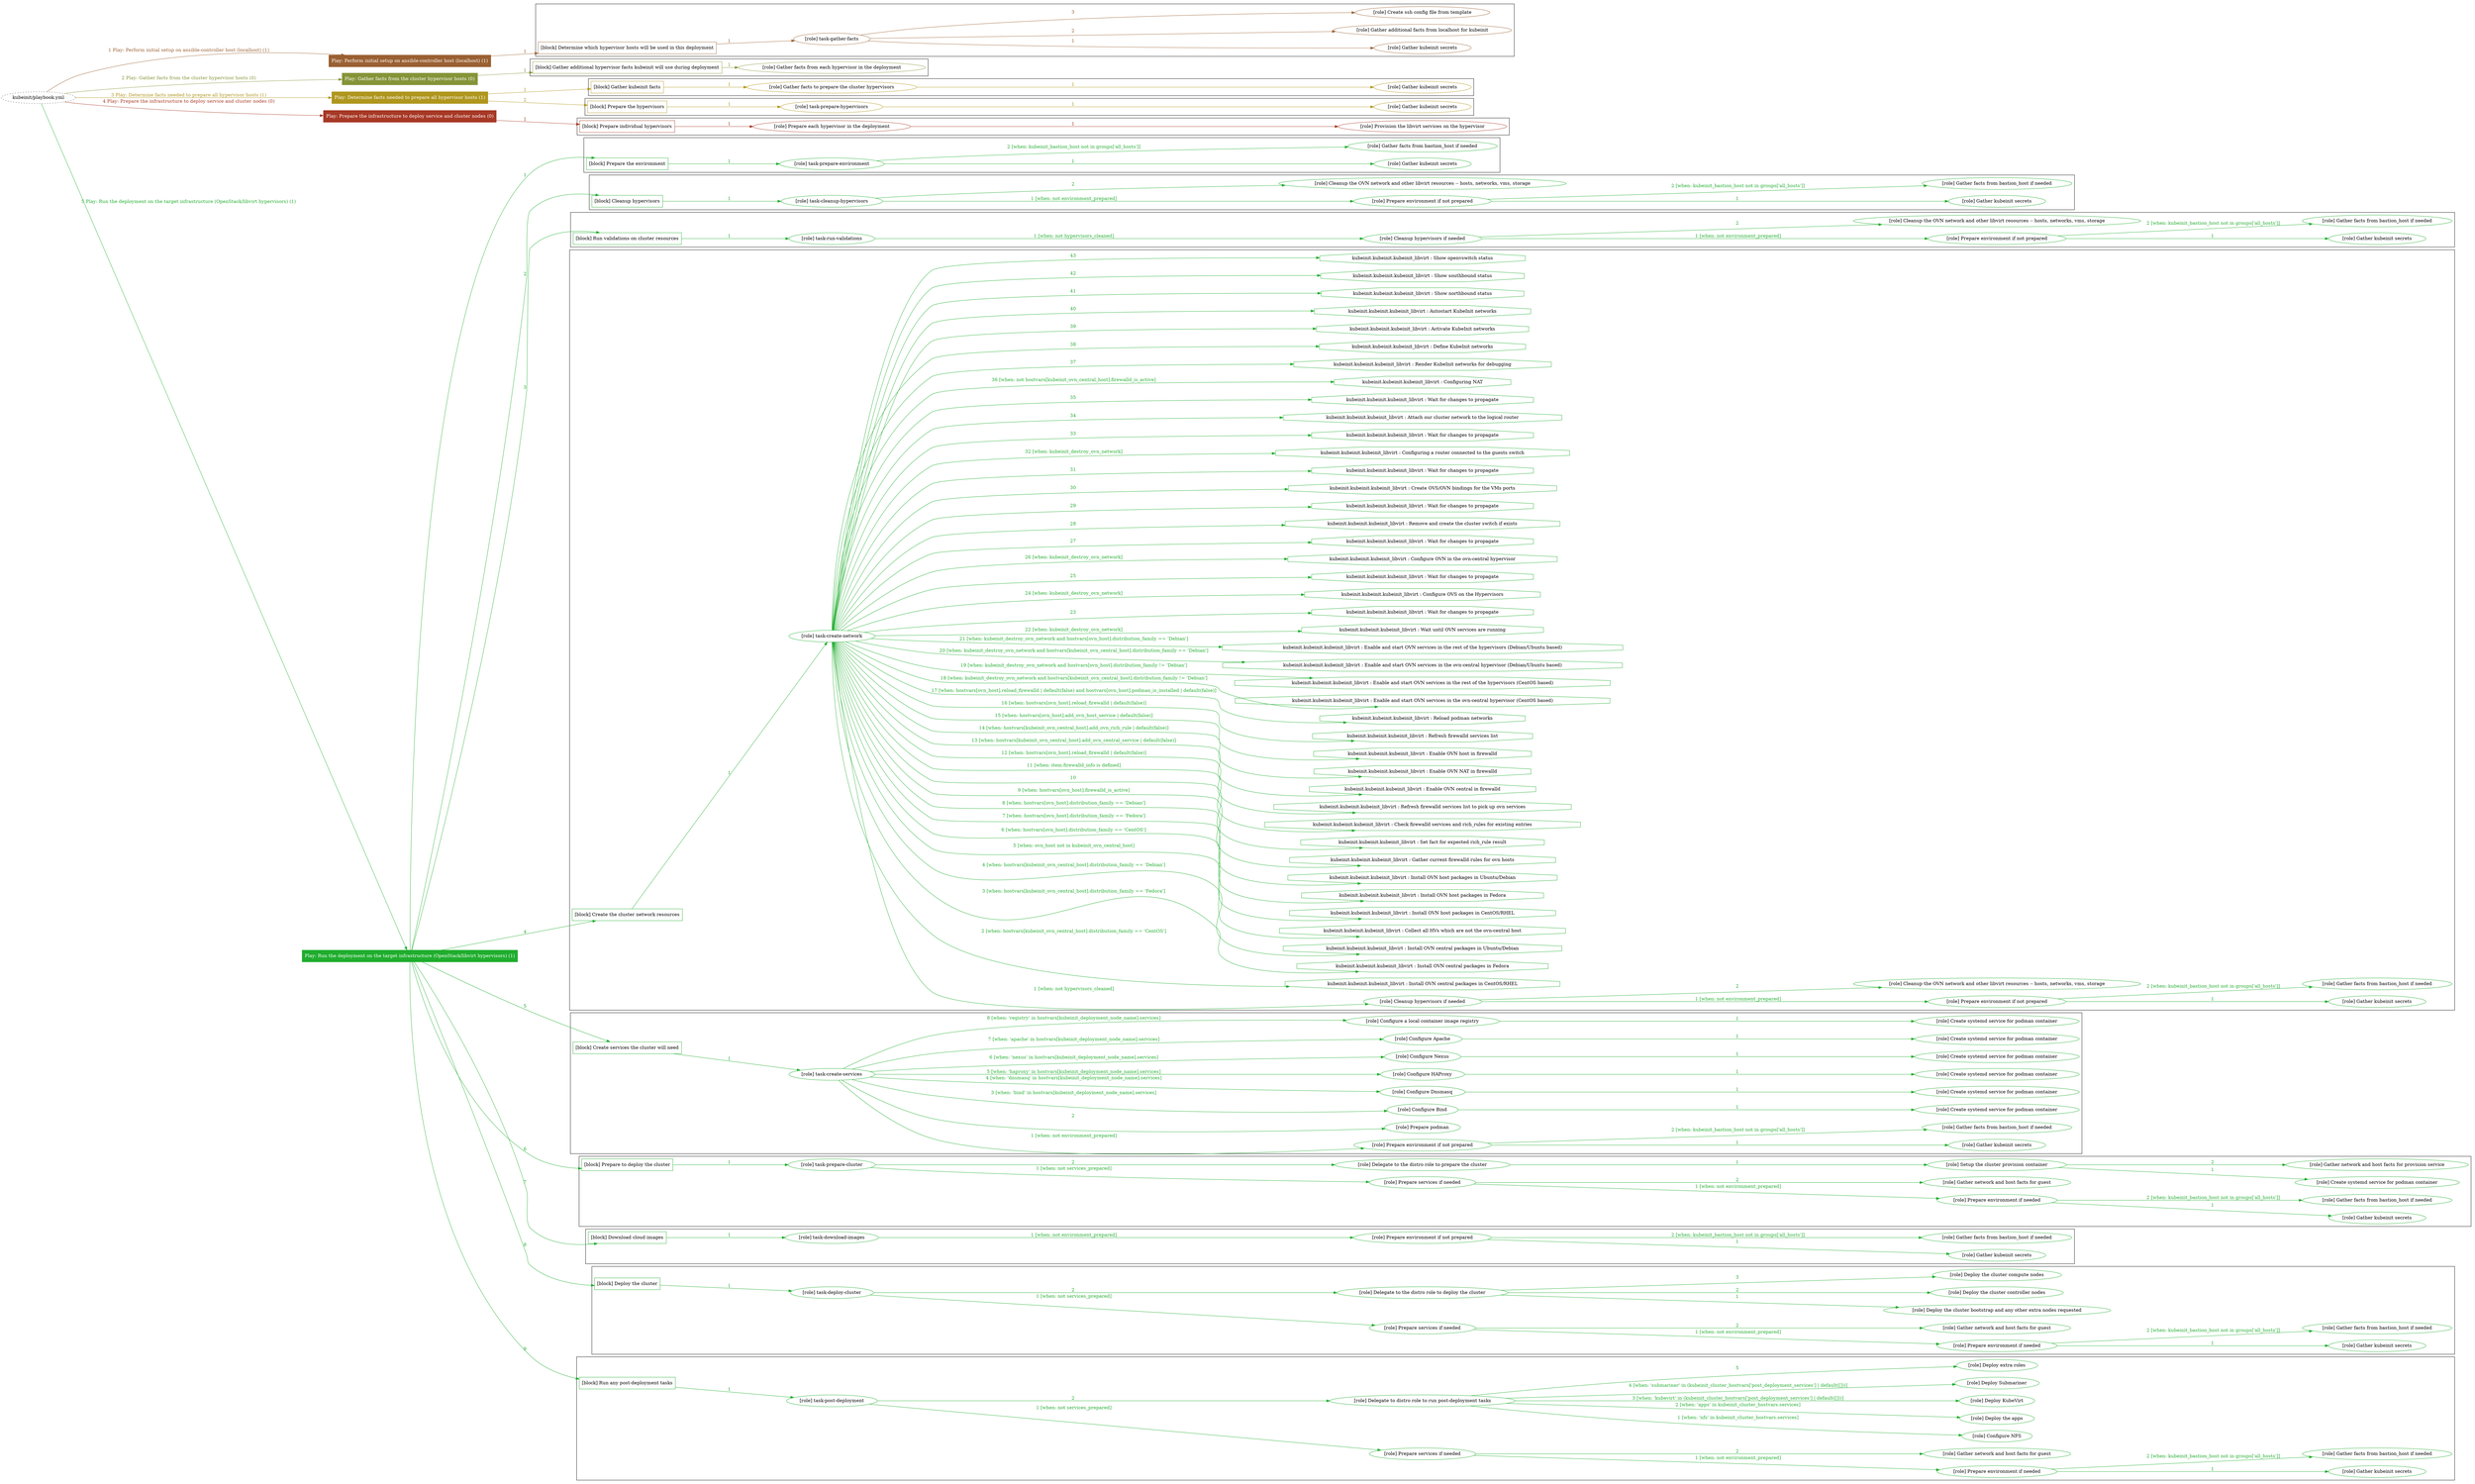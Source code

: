 digraph {
	graph [concentrate=true ordering=in rankdir=LR ratio=fill]
	edge [esep=5 sep=10]
	"kubeinit/playbook.yml" [URL="/home/runner/work/kubeinit/kubeinit/kubeinit/playbook.yml" id=playbook_00ccd8ac style=dotted]
	"kubeinit/playbook.yml" -> play_4d06affa [label="1 Play: Perform initial setup on ansible-controller host (localhost) (1)" color="#9a6032" fontcolor="#9a6032" id=edge_play_4d06affa labeltooltip="1 Play: Perform initial setup on ansible-controller host (localhost) (1)" tooltip="1 Play: Perform initial setup on ansible-controller host (localhost) (1)"]
	subgraph "Play: Perform initial setup on ansible-controller host (localhost) (1)" {
		play_4d06affa [label="Play: Perform initial setup on ansible-controller host (localhost) (1)" URL="/home/runner/work/kubeinit/kubeinit/kubeinit/playbook.yml" color="#9a6032" fontcolor="#ffffff" id=play_4d06affa shape=box style=filled tooltip=localhost]
		play_4d06affa -> block_33eea292 [label=1 color="#9a6032" fontcolor="#9a6032" id=edge_block_33eea292 labeltooltip=1 tooltip=1]
		subgraph cluster_block_33eea292 {
			block_33eea292 [label="[block] Determine which hypervisor hosts will be used in this deployment" URL="/home/runner/work/kubeinit/kubeinit/kubeinit/playbook.yml" color="#9a6032" id=block_33eea292 labeltooltip="Determine which hypervisor hosts will be used in this deployment" shape=box tooltip="Determine which hypervisor hosts will be used in this deployment"]
			block_33eea292 -> role_52056988 [label="1 " color="#9a6032" fontcolor="#9a6032" id=edge_role_52056988 labeltooltip="1 " tooltip="1 "]
			subgraph "task-gather-facts" {
				role_52056988 [label="[role] task-gather-facts" URL="/home/runner/work/kubeinit/kubeinit/kubeinit/playbook.yml" color="#9a6032" id=role_52056988 tooltip="task-gather-facts"]
				role_52056988 -> role_30683ef1 [label="1 " color="#9a6032" fontcolor="#9a6032" id=edge_role_30683ef1 labeltooltip="1 " tooltip="1 "]
				subgraph "Gather kubeinit secrets" {
					role_30683ef1 [label="[role] Gather kubeinit secrets" URL="/home/runner/.ansible/collections/ansible_collections/kubeinit/kubeinit/roles/kubeinit_prepare/tasks/build_hypervisors_group.yml" color="#9a6032" id=role_30683ef1 tooltip="Gather kubeinit secrets"]
				}
				role_52056988 -> role_0c253b23 [label="2 " color="#9a6032" fontcolor="#9a6032" id=edge_role_0c253b23 labeltooltip="2 " tooltip="2 "]
				subgraph "Gather additional facts from localhost for kubeinit" {
					role_0c253b23 [label="[role] Gather additional facts from localhost for kubeinit" URL="/home/runner/.ansible/collections/ansible_collections/kubeinit/kubeinit/roles/kubeinit_prepare/tasks/build_hypervisors_group.yml" color="#9a6032" id=role_0c253b23 tooltip="Gather additional facts from localhost for kubeinit"]
				}
				role_52056988 -> role_1b7992c6 [label="3 " color="#9a6032" fontcolor="#9a6032" id=edge_role_1b7992c6 labeltooltip="3 " tooltip="3 "]
				subgraph "Create ssh config file from template" {
					role_1b7992c6 [label="[role] Create ssh config file from template" URL="/home/runner/.ansible/collections/ansible_collections/kubeinit/kubeinit/roles/kubeinit_prepare/tasks/build_hypervisors_group.yml" color="#9a6032" id=role_1b7992c6 tooltip="Create ssh config file from template"]
				}
			}
		}
	}
	"kubeinit/playbook.yml" -> play_91a75030 [label="2 Play: Gather facts from the cluster hypervisor hosts (0)" color="#859438" fontcolor="#859438" id=edge_play_91a75030 labeltooltip="2 Play: Gather facts from the cluster hypervisor hosts (0)" tooltip="2 Play: Gather facts from the cluster hypervisor hosts (0)"]
	subgraph "Play: Gather facts from the cluster hypervisor hosts (0)" {
		play_91a75030 [label="Play: Gather facts from the cluster hypervisor hosts (0)" URL="/home/runner/work/kubeinit/kubeinit/kubeinit/playbook.yml" color="#859438" fontcolor="#ffffff" id=play_91a75030 shape=box style=filled tooltip="Play: Gather facts from the cluster hypervisor hosts (0)"]
		play_91a75030 -> block_0b7c53a7 [label=1 color="#859438" fontcolor="#859438" id=edge_block_0b7c53a7 labeltooltip=1 tooltip=1]
		subgraph cluster_block_0b7c53a7 {
			block_0b7c53a7 [label="[block] Gather additional hypervisor facts kubeinit will use during deployment" URL="/home/runner/work/kubeinit/kubeinit/kubeinit/playbook.yml" color="#859438" id=block_0b7c53a7 labeltooltip="Gather additional hypervisor facts kubeinit will use during deployment" shape=box tooltip="Gather additional hypervisor facts kubeinit will use during deployment"]
			block_0b7c53a7 -> role_0d878039 [label="1 " color="#859438" fontcolor="#859438" id=edge_role_0d878039 labeltooltip="1 " tooltip="1 "]
			subgraph "Gather facts from each hypervisor in the deployment" {
				role_0d878039 [label="[role] Gather facts from each hypervisor in the deployment" URL="/home/runner/work/kubeinit/kubeinit/kubeinit/playbook.yml" color="#859438" id=role_0d878039 tooltip="Gather facts from each hypervisor in the deployment"]
			}
		}
	}
	"kubeinit/playbook.yml" -> play_689970e3 [label="3 Play: Determine facts needed to prepare all hypervisor hosts (1)" color="#af961d" fontcolor="#af961d" id=edge_play_689970e3 labeltooltip="3 Play: Determine facts needed to prepare all hypervisor hosts (1)" tooltip="3 Play: Determine facts needed to prepare all hypervisor hosts (1)"]
	subgraph "Play: Determine facts needed to prepare all hypervisor hosts (1)" {
		play_689970e3 [label="Play: Determine facts needed to prepare all hypervisor hosts (1)" URL="/home/runner/work/kubeinit/kubeinit/kubeinit/playbook.yml" color="#af961d" fontcolor="#ffffff" id=play_689970e3 shape=box style=filled tooltip=localhost]
		play_689970e3 -> block_119243a3 [label=1 color="#af961d" fontcolor="#af961d" id=edge_block_119243a3 labeltooltip=1 tooltip=1]
		subgraph cluster_block_119243a3 {
			block_119243a3 [label="[block] Gather kubeinit facts" URL="/home/runner/work/kubeinit/kubeinit/kubeinit/playbook.yml" color="#af961d" id=block_119243a3 labeltooltip="Gather kubeinit facts" shape=box tooltip="Gather kubeinit facts"]
			block_119243a3 -> role_f7f75ccc [label="1 " color="#af961d" fontcolor="#af961d" id=edge_role_f7f75ccc labeltooltip="1 " tooltip="1 "]
			subgraph "Gather facts to prepare the cluster hypervisors" {
				role_f7f75ccc [label="[role] Gather facts to prepare the cluster hypervisors" URL="/home/runner/work/kubeinit/kubeinit/kubeinit/playbook.yml" color="#af961d" id=role_f7f75ccc tooltip="Gather facts to prepare the cluster hypervisors"]
				role_f7f75ccc -> role_52b281a0 [label="1 " color="#af961d" fontcolor="#af961d" id=edge_role_52b281a0 labeltooltip="1 " tooltip="1 "]
				subgraph "Gather kubeinit secrets" {
					role_52b281a0 [label="[role] Gather kubeinit secrets" URL="/home/runner/.ansible/collections/ansible_collections/kubeinit/kubeinit/roles/kubeinit_prepare/tasks/gather_kubeinit_facts.yml" color="#af961d" id=role_52b281a0 tooltip="Gather kubeinit secrets"]
				}
			}
		}
		play_689970e3 -> block_2c224c7b [label=2 color="#af961d" fontcolor="#af961d" id=edge_block_2c224c7b labeltooltip=2 tooltip=2]
		subgraph cluster_block_2c224c7b {
			block_2c224c7b [label="[block] Prepare the hypervisors" URL="/home/runner/work/kubeinit/kubeinit/kubeinit/playbook.yml" color="#af961d" id=block_2c224c7b labeltooltip="Prepare the hypervisors" shape=box tooltip="Prepare the hypervisors"]
			block_2c224c7b -> role_e914fb06 [label="1 " color="#af961d" fontcolor="#af961d" id=edge_role_e914fb06 labeltooltip="1 " tooltip="1 "]
			subgraph "task-prepare-hypervisors" {
				role_e914fb06 [label="[role] task-prepare-hypervisors" URL="/home/runner/work/kubeinit/kubeinit/kubeinit/playbook.yml" color="#af961d" id=role_e914fb06 tooltip="task-prepare-hypervisors"]
				role_e914fb06 -> role_f7cb14ee [label="1 " color="#af961d" fontcolor="#af961d" id=edge_role_f7cb14ee labeltooltip="1 " tooltip="1 "]
				subgraph "Gather kubeinit secrets" {
					role_f7cb14ee [label="[role] Gather kubeinit secrets" URL="/home/runner/.ansible/collections/ansible_collections/kubeinit/kubeinit/roles/kubeinit_prepare/tasks/gather_kubeinit_facts.yml" color="#af961d" id=role_f7cb14ee tooltip="Gather kubeinit secrets"]
				}
			}
		}
	}
	"kubeinit/playbook.yml" -> play_ffa5d7d1 [label="4 Play: Prepare the infrastructure to deploy service and cluster nodes (0)" color="#a73825" fontcolor="#a73825" id=edge_play_ffa5d7d1 labeltooltip="4 Play: Prepare the infrastructure to deploy service and cluster nodes (0)" tooltip="4 Play: Prepare the infrastructure to deploy service and cluster nodes (0)"]
	subgraph "Play: Prepare the infrastructure to deploy service and cluster nodes (0)" {
		play_ffa5d7d1 [label="Play: Prepare the infrastructure to deploy service and cluster nodes (0)" URL="/home/runner/work/kubeinit/kubeinit/kubeinit/playbook.yml" color="#a73825" fontcolor="#ffffff" id=play_ffa5d7d1 shape=box style=filled tooltip="Play: Prepare the infrastructure to deploy service and cluster nodes (0)"]
		play_ffa5d7d1 -> block_d3cb8190 [label=1 color="#a73825" fontcolor="#a73825" id=edge_block_d3cb8190 labeltooltip=1 tooltip=1]
		subgraph cluster_block_d3cb8190 {
			block_d3cb8190 [label="[block] Prepare individual hypervisors" URL="/home/runner/work/kubeinit/kubeinit/kubeinit/playbook.yml" color="#a73825" id=block_d3cb8190 labeltooltip="Prepare individual hypervisors" shape=box tooltip="Prepare individual hypervisors"]
			block_d3cb8190 -> role_0451d7ad [label="1 " color="#a73825" fontcolor="#a73825" id=edge_role_0451d7ad labeltooltip="1 " tooltip="1 "]
			subgraph "Prepare each hypervisor in the deployment" {
				role_0451d7ad [label="[role] Prepare each hypervisor in the deployment" URL="/home/runner/work/kubeinit/kubeinit/kubeinit/playbook.yml" color="#a73825" id=role_0451d7ad tooltip="Prepare each hypervisor in the deployment"]
				role_0451d7ad -> role_820ef773 [label="1 " color="#a73825" fontcolor="#a73825" id=edge_role_820ef773 labeltooltip="1 " tooltip="1 "]
				subgraph "Provision the libvirt services on the hypervisor" {
					role_820ef773 [label="[role] Provision the libvirt services on the hypervisor" URL="/home/runner/.ansible/collections/ansible_collections/kubeinit/kubeinit/roles/kubeinit_prepare/tasks/prepare_hypervisor.yml" color="#a73825" id=role_820ef773 tooltip="Provision the libvirt services on the hypervisor"]
				}
			}
		}
	}
	"kubeinit/playbook.yml" -> play_75f69180 [label="5 Play: Run the deployment on the target infrastructure (OpenStack/libvirt hypervisors) (1)" color="#1fad2d" fontcolor="#1fad2d" id=edge_play_75f69180 labeltooltip="5 Play: Run the deployment on the target infrastructure (OpenStack/libvirt hypervisors) (1)" tooltip="5 Play: Run the deployment on the target infrastructure (OpenStack/libvirt hypervisors) (1)"]
	subgraph "Play: Run the deployment on the target infrastructure (OpenStack/libvirt hypervisors) (1)" {
		play_75f69180 [label="Play: Run the deployment on the target infrastructure (OpenStack/libvirt hypervisors) (1)" URL="/home/runner/work/kubeinit/kubeinit/kubeinit/playbook.yml" color="#1fad2d" fontcolor="#ffffff" id=play_75f69180 shape=box style=filled tooltip=localhost]
		play_75f69180 -> block_1cac834f [label=1 color="#1fad2d" fontcolor="#1fad2d" id=edge_block_1cac834f labeltooltip=1 tooltip=1]
		subgraph cluster_block_1cac834f {
			block_1cac834f [label="[block] Prepare the environment" URL="/home/runner/work/kubeinit/kubeinit/kubeinit/playbook.yml" color="#1fad2d" id=block_1cac834f labeltooltip="Prepare the environment" shape=box tooltip="Prepare the environment"]
			block_1cac834f -> role_5c34ad78 [label="1 " color="#1fad2d" fontcolor="#1fad2d" id=edge_role_5c34ad78 labeltooltip="1 " tooltip="1 "]
			subgraph "task-prepare-environment" {
				role_5c34ad78 [label="[role] task-prepare-environment" URL="/home/runner/work/kubeinit/kubeinit/kubeinit/playbook.yml" color="#1fad2d" id=role_5c34ad78 tooltip="task-prepare-environment"]
				role_5c34ad78 -> role_f9fd6d2e [label="1 " color="#1fad2d" fontcolor="#1fad2d" id=edge_role_f9fd6d2e labeltooltip="1 " tooltip="1 "]
				subgraph "Gather kubeinit secrets" {
					role_f9fd6d2e [label="[role] Gather kubeinit secrets" URL="/home/runner/.ansible/collections/ansible_collections/kubeinit/kubeinit/roles/kubeinit_prepare/tasks/gather_kubeinit_facts.yml" color="#1fad2d" id=role_f9fd6d2e tooltip="Gather kubeinit secrets"]
				}
				role_5c34ad78 -> role_dfb550e6 [label="2 [when: kubeinit_bastion_host not in groups['all_hosts']]" color="#1fad2d" fontcolor="#1fad2d" id=edge_role_dfb550e6 labeltooltip="2 [when: kubeinit_bastion_host not in groups['all_hosts']]" tooltip="2 [when: kubeinit_bastion_host not in groups['all_hosts']]"]
				subgraph "Gather facts from bastion_host if needed" {
					role_dfb550e6 [label="[role] Gather facts from bastion_host if needed" URL="/home/runner/.ansible/collections/ansible_collections/kubeinit/kubeinit/roles/kubeinit_prepare/tasks/main.yml" color="#1fad2d" id=role_dfb550e6 tooltip="Gather facts from bastion_host if needed"]
				}
			}
		}
		play_75f69180 -> block_d4532535 [label=2 color="#1fad2d" fontcolor="#1fad2d" id=edge_block_d4532535 labeltooltip=2 tooltip=2]
		subgraph cluster_block_d4532535 {
			block_d4532535 [label="[block] Cleanup hypervisors" URL="/home/runner/work/kubeinit/kubeinit/kubeinit/playbook.yml" color="#1fad2d" id=block_d4532535 labeltooltip="Cleanup hypervisors" shape=box tooltip="Cleanup hypervisors"]
			block_d4532535 -> role_eef4f5aa [label="1 " color="#1fad2d" fontcolor="#1fad2d" id=edge_role_eef4f5aa labeltooltip="1 " tooltip="1 "]
			subgraph "task-cleanup-hypervisors" {
				role_eef4f5aa [label="[role] task-cleanup-hypervisors" URL="/home/runner/work/kubeinit/kubeinit/kubeinit/playbook.yml" color="#1fad2d" id=role_eef4f5aa tooltip="task-cleanup-hypervisors"]
				role_eef4f5aa -> role_826e7159 [label="1 [when: not environment_prepared]" color="#1fad2d" fontcolor="#1fad2d" id=edge_role_826e7159 labeltooltip="1 [when: not environment_prepared]" tooltip="1 [when: not environment_prepared]"]
				subgraph "Prepare environment if not prepared" {
					role_826e7159 [label="[role] Prepare environment if not prepared" URL="/home/runner/.ansible/collections/ansible_collections/kubeinit/kubeinit/roles/kubeinit_libvirt/tasks/cleanup_hypervisors.yml" color="#1fad2d" id=role_826e7159 tooltip="Prepare environment if not prepared"]
					role_826e7159 -> role_066d7df2 [label="1 " color="#1fad2d" fontcolor="#1fad2d" id=edge_role_066d7df2 labeltooltip="1 " tooltip="1 "]
					subgraph "Gather kubeinit secrets" {
						role_066d7df2 [label="[role] Gather kubeinit secrets" URL="/home/runner/.ansible/collections/ansible_collections/kubeinit/kubeinit/roles/kubeinit_prepare/tasks/gather_kubeinit_facts.yml" color="#1fad2d" id=role_066d7df2 tooltip="Gather kubeinit secrets"]
					}
					role_826e7159 -> role_0ea6a8eb [label="2 [when: kubeinit_bastion_host not in groups['all_hosts']]" color="#1fad2d" fontcolor="#1fad2d" id=edge_role_0ea6a8eb labeltooltip="2 [when: kubeinit_bastion_host not in groups['all_hosts']]" tooltip="2 [when: kubeinit_bastion_host not in groups['all_hosts']]"]
					subgraph "Gather facts from bastion_host if needed" {
						role_0ea6a8eb [label="[role] Gather facts from bastion_host if needed" URL="/home/runner/.ansible/collections/ansible_collections/kubeinit/kubeinit/roles/kubeinit_prepare/tasks/main.yml" color="#1fad2d" id=role_0ea6a8eb tooltip="Gather facts from bastion_host if needed"]
					}
				}
				role_eef4f5aa -> role_df4ff528 [label="2 " color="#1fad2d" fontcolor="#1fad2d" id=edge_role_df4ff528 labeltooltip="2 " tooltip="2 "]
				subgraph "Cleanup the OVN network and other libvirt resources -- hosts, networks, vms, storage" {
					role_df4ff528 [label="[role] Cleanup the OVN network and other libvirt resources -- hosts, networks, vms, storage" URL="/home/runner/.ansible/collections/ansible_collections/kubeinit/kubeinit/roles/kubeinit_libvirt/tasks/cleanup_hypervisors.yml" color="#1fad2d" id=role_df4ff528 tooltip="Cleanup the OVN network and other libvirt resources -- hosts, networks, vms, storage"]
				}
			}
		}
		play_75f69180 -> block_8fbd5214 [label=3 color="#1fad2d" fontcolor="#1fad2d" id=edge_block_8fbd5214 labeltooltip=3 tooltip=3]
		subgraph cluster_block_8fbd5214 {
			block_8fbd5214 [label="[block] Run validations on cluster resources" URL="/home/runner/work/kubeinit/kubeinit/kubeinit/playbook.yml" color="#1fad2d" id=block_8fbd5214 labeltooltip="Run validations on cluster resources" shape=box tooltip="Run validations on cluster resources"]
			block_8fbd5214 -> role_e50799f2 [label="1 " color="#1fad2d" fontcolor="#1fad2d" id=edge_role_e50799f2 labeltooltip="1 " tooltip="1 "]
			subgraph "task-run-validations" {
				role_e50799f2 [label="[role] task-run-validations" URL="/home/runner/work/kubeinit/kubeinit/kubeinit/playbook.yml" color="#1fad2d" id=role_e50799f2 tooltip="task-run-validations"]
				role_e50799f2 -> role_d23a8f1f [label="1 [when: not hypervisors_cleaned]" color="#1fad2d" fontcolor="#1fad2d" id=edge_role_d23a8f1f labeltooltip="1 [when: not hypervisors_cleaned]" tooltip="1 [when: not hypervisors_cleaned]"]
				subgraph "Cleanup hypervisors if needed" {
					role_d23a8f1f [label="[role] Cleanup hypervisors if needed" URL="/home/runner/.ansible/collections/ansible_collections/kubeinit/kubeinit/roles/kubeinit_validations/tasks/main.yml" color="#1fad2d" id=role_d23a8f1f tooltip="Cleanup hypervisors if needed"]
					role_d23a8f1f -> role_39a5b113 [label="1 [when: not environment_prepared]" color="#1fad2d" fontcolor="#1fad2d" id=edge_role_39a5b113 labeltooltip="1 [when: not environment_prepared]" tooltip="1 [when: not environment_prepared]"]
					subgraph "Prepare environment if not prepared" {
						role_39a5b113 [label="[role] Prepare environment if not prepared" URL="/home/runner/.ansible/collections/ansible_collections/kubeinit/kubeinit/roles/kubeinit_libvirt/tasks/cleanup_hypervisors.yml" color="#1fad2d" id=role_39a5b113 tooltip="Prepare environment if not prepared"]
						role_39a5b113 -> role_342c4325 [label="1 " color="#1fad2d" fontcolor="#1fad2d" id=edge_role_342c4325 labeltooltip="1 " tooltip="1 "]
						subgraph "Gather kubeinit secrets" {
							role_342c4325 [label="[role] Gather kubeinit secrets" URL="/home/runner/.ansible/collections/ansible_collections/kubeinit/kubeinit/roles/kubeinit_prepare/tasks/gather_kubeinit_facts.yml" color="#1fad2d" id=role_342c4325 tooltip="Gather kubeinit secrets"]
						}
						role_39a5b113 -> role_1cd2c18b [label="2 [when: kubeinit_bastion_host not in groups['all_hosts']]" color="#1fad2d" fontcolor="#1fad2d" id=edge_role_1cd2c18b labeltooltip="2 [when: kubeinit_bastion_host not in groups['all_hosts']]" tooltip="2 [when: kubeinit_bastion_host not in groups['all_hosts']]"]
						subgraph "Gather facts from bastion_host if needed" {
							role_1cd2c18b [label="[role] Gather facts from bastion_host if needed" URL="/home/runner/.ansible/collections/ansible_collections/kubeinit/kubeinit/roles/kubeinit_prepare/tasks/main.yml" color="#1fad2d" id=role_1cd2c18b tooltip="Gather facts from bastion_host if needed"]
						}
					}
					role_d23a8f1f -> role_01df0550 [label="2 " color="#1fad2d" fontcolor="#1fad2d" id=edge_role_01df0550 labeltooltip="2 " tooltip="2 "]
					subgraph "Cleanup the OVN network and other libvirt resources -- hosts, networks, vms, storage" {
						role_01df0550 [label="[role] Cleanup the OVN network and other libvirt resources -- hosts, networks, vms, storage" URL="/home/runner/.ansible/collections/ansible_collections/kubeinit/kubeinit/roles/kubeinit_libvirt/tasks/cleanup_hypervisors.yml" color="#1fad2d" id=role_01df0550 tooltip="Cleanup the OVN network and other libvirt resources -- hosts, networks, vms, storage"]
					}
				}
			}
		}
		play_75f69180 -> block_a595ebde [label=4 color="#1fad2d" fontcolor="#1fad2d" id=edge_block_a595ebde labeltooltip=4 tooltip=4]
		subgraph cluster_block_a595ebde {
			block_a595ebde [label="[block] Create the cluster network resources" URL="/home/runner/work/kubeinit/kubeinit/kubeinit/playbook.yml" color="#1fad2d" id=block_a595ebde labeltooltip="Create the cluster network resources" shape=box tooltip="Create the cluster network resources"]
			block_a595ebde -> role_35df6315 [label="1 " color="#1fad2d" fontcolor="#1fad2d" id=edge_role_35df6315 labeltooltip="1 " tooltip="1 "]
			subgraph "task-create-network" {
				role_35df6315 [label="[role] task-create-network" URL="/home/runner/work/kubeinit/kubeinit/kubeinit/playbook.yml" color="#1fad2d" id=role_35df6315 tooltip="task-create-network"]
				role_35df6315 -> role_687b9fbe [label="1 [when: not hypervisors_cleaned]" color="#1fad2d" fontcolor="#1fad2d" id=edge_role_687b9fbe labeltooltip="1 [when: not hypervisors_cleaned]" tooltip="1 [when: not hypervisors_cleaned]"]
				subgraph "Cleanup hypervisors if needed" {
					role_687b9fbe [label="[role] Cleanup hypervisors if needed" URL="/home/runner/.ansible/collections/ansible_collections/kubeinit/kubeinit/roles/kubeinit_libvirt/tasks/create_network.yml" color="#1fad2d" id=role_687b9fbe tooltip="Cleanup hypervisors if needed"]
					role_687b9fbe -> role_b98e65a1 [label="1 [when: not environment_prepared]" color="#1fad2d" fontcolor="#1fad2d" id=edge_role_b98e65a1 labeltooltip="1 [when: not environment_prepared]" tooltip="1 [when: not environment_prepared]"]
					subgraph "Prepare environment if not prepared" {
						role_b98e65a1 [label="[role] Prepare environment if not prepared" URL="/home/runner/.ansible/collections/ansible_collections/kubeinit/kubeinit/roles/kubeinit_libvirt/tasks/cleanup_hypervisors.yml" color="#1fad2d" id=role_b98e65a1 tooltip="Prepare environment if not prepared"]
						role_b98e65a1 -> role_08fb171b [label="1 " color="#1fad2d" fontcolor="#1fad2d" id=edge_role_08fb171b labeltooltip="1 " tooltip="1 "]
						subgraph "Gather kubeinit secrets" {
							role_08fb171b [label="[role] Gather kubeinit secrets" URL="/home/runner/.ansible/collections/ansible_collections/kubeinit/kubeinit/roles/kubeinit_prepare/tasks/gather_kubeinit_facts.yml" color="#1fad2d" id=role_08fb171b tooltip="Gather kubeinit secrets"]
						}
						role_b98e65a1 -> role_05583e7f [label="2 [when: kubeinit_bastion_host not in groups['all_hosts']]" color="#1fad2d" fontcolor="#1fad2d" id=edge_role_05583e7f labeltooltip="2 [when: kubeinit_bastion_host not in groups['all_hosts']]" tooltip="2 [when: kubeinit_bastion_host not in groups['all_hosts']]"]
						subgraph "Gather facts from bastion_host if needed" {
							role_05583e7f [label="[role] Gather facts from bastion_host if needed" URL="/home/runner/.ansible/collections/ansible_collections/kubeinit/kubeinit/roles/kubeinit_prepare/tasks/main.yml" color="#1fad2d" id=role_05583e7f tooltip="Gather facts from bastion_host if needed"]
						}
					}
					role_687b9fbe -> role_728e7430 [label="2 " color="#1fad2d" fontcolor="#1fad2d" id=edge_role_728e7430 labeltooltip="2 " tooltip="2 "]
					subgraph "Cleanup the OVN network and other libvirt resources -- hosts, networks, vms, storage" {
						role_728e7430 [label="[role] Cleanup the OVN network and other libvirt resources -- hosts, networks, vms, storage" URL="/home/runner/.ansible/collections/ansible_collections/kubeinit/kubeinit/roles/kubeinit_libvirt/tasks/cleanup_hypervisors.yml" color="#1fad2d" id=role_728e7430 tooltip="Cleanup the OVN network and other libvirt resources -- hosts, networks, vms, storage"]
					}
				}
				task_088c327e [label="kubeinit.kubeinit.kubeinit_libvirt : Install OVN central packages in CentOS/RHEL" URL="/home/runner/.ansible/collections/ansible_collections/kubeinit/kubeinit/roles/kubeinit_libvirt/tasks/create_network.yml" color="#1fad2d" id=task_088c327e shape=octagon tooltip="kubeinit.kubeinit.kubeinit_libvirt : Install OVN central packages in CentOS/RHEL"]
				role_35df6315 -> task_088c327e [label="2 [when: hostvars[kubeinit_ovn_central_host].distribution_family == 'CentOS']" color="#1fad2d" fontcolor="#1fad2d" id=edge_task_088c327e labeltooltip="2 [when: hostvars[kubeinit_ovn_central_host].distribution_family == 'CentOS']" tooltip="2 [when: hostvars[kubeinit_ovn_central_host].distribution_family == 'CentOS']"]
				task_58ae8eb3 [label="kubeinit.kubeinit.kubeinit_libvirt : Install OVN central packages in Fedora" URL="/home/runner/.ansible/collections/ansible_collections/kubeinit/kubeinit/roles/kubeinit_libvirt/tasks/create_network.yml" color="#1fad2d" id=task_58ae8eb3 shape=octagon tooltip="kubeinit.kubeinit.kubeinit_libvirt : Install OVN central packages in Fedora"]
				role_35df6315 -> task_58ae8eb3 [label="3 [when: hostvars[kubeinit_ovn_central_host].distribution_family == 'Fedora']" color="#1fad2d" fontcolor="#1fad2d" id=edge_task_58ae8eb3 labeltooltip="3 [when: hostvars[kubeinit_ovn_central_host].distribution_family == 'Fedora']" tooltip="3 [when: hostvars[kubeinit_ovn_central_host].distribution_family == 'Fedora']"]
				task_7df07bd2 [label="kubeinit.kubeinit.kubeinit_libvirt : Install OVN central packages in Ubuntu/Debian" URL="/home/runner/.ansible/collections/ansible_collections/kubeinit/kubeinit/roles/kubeinit_libvirt/tasks/create_network.yml" color="#1fad2d" id=task_7df07bd2 shape=octagon tooltip="kubeinit.kubeinit.kubeinit_libvirt : Install OVN central packages in Ubuntu/Debian"]
				role_35df6315 -> task_7df07bd2 [label="4 [when: hostvars[kubeinit_ovn_central_host].distribution_family == 'Debian']" color="#1fad2d" fontcolor="#1fad2d" id=edge_task_7df07bd2 labeltooltip="4 [when: hostvars[kubeinit_ovn_central_host].distribution_family == 'Debian']" tooltip="4 [when: hostvars[kubeinit_ovn_central_host].distribution_family == 'Debian']"]
				task_0d957ee3 [label="kubeinit.kubeinit.kubeinit_libvirt : Collect all HVs which are not the ovn-central host" URL="/home/runner/.ansible/collections/ansible_collections/kubeinit/kubeinit/roles/kubeinit_libvirt/tasks/create_network.yml" color="#1fad2d" id=task_0d957ee3 shape=octagon tooltip="kubeinit.kubeinit.kubeinit_libvirt : Collect all HVs which are not the ovn-central host"]
				role_35df6315 -> task_0d957ee3 [label="5 [when: ovn_host not in kubeinit_ovn_central_host]" color="#1fad2d" fontcolor="#1fad2d" id=edge_task_0d957ee3 labeltooltip="5 [when: ovn_host not in kubeinit_ovn_central_host]" tooltip="5 [when: ovn_host not in kubeinit_ovn_central_host]"]
				task_e000250f [label="kubeinit.kubeinit.kubeinit_libvirt : Install OVN host packages in CentOS/RHEL" URL="/home/runner/.ansible/collections/ansible_collections/kubeinit/kubeinit/roles/kubeinit_libvirt/tasks/create_network.yml" color="#1fad2d" id=task_e000250f shape=octagon tooltip="kubeinit.kubeinit.kubeinit_libvirt : Install OVN host packages in CentOS/RHEL"]
				role_35df6315 -> task_e000250f [label="6 [when: hostvars[ovn_host].distribution_family == 'CentOS']" color="#1fad2d" fontcolor="#1fad2d" id=edge_task_e000250f labeltooltip="6 [when: hostvars[ovn_host].distribution_family == 'CentOS']" tooltip="6 [when: hostvars[ovn_host].distribution_family == 'CentOS']"]
				task_b9159592 [label="kubeinit.kubeinit.kubeinit_libvirt : Install OVN host packages in Fedora" URL="/home/runner/.ansible/collections/ansible_collections/kubeinit/kubeinit/roles/kubeinit_libvirt/tasks/create_network.yml" color="#1fad2d" id=task_b9159592 shape=octagon tooltip="kubeinit.kubeinit.kubeinit_libvirt : Install OVN host packages in Fedora"]
				role_35df6315 -> task_b9159592 [label="7 [when: hostvars[ovn_host].distribution_family == 'Fedora']" color="#1fad2d" fontcolor="#1fad2d" id=edge_task_b9159592 labeltooltip="7 [when: hostvars[ovn_host].distribution_family == 'Fedora']" tooltip="7 [when: hostvars[ovn_host].distribution_family == 'Fedora']"]
				task_69e846c1 [label="kubeinit.kubeinit.kubeinit_libvirt : Install OVN host packages in Ubuntu/Debian" URL="/home/runner/.ansible/collections/ansible_collections/kubeinit/kubeinit/roles/kubeinit_libvirt/tasks/create_network.yml" color="#1fad2d" id=task_69e846c1 shape=octagon tooltip="kubeinit.kubeinit.kubeinit_libvirt : Install OVN host packages in Ubuntu/Debian"]
				role_35df6315 -> task_69e846c1 [label="8 [when: hostvars[ovn_host].distribution_family == 'Debian']" color="#1fad2d" fontcolor="#1fad2d" id=edge_task_69e846c1 labeltooltip="8 [when: hostvars[ovn_host].distribution_family == 'Debian']" tooltip="8 [when: hostvars[ovn_host].distribution_family == 'Debian']"]
				task_86776854 [label="kubeinit.kubeinit.kubeinit_libvirt : Gather current firewalld rules for ovn hosts" URL="/home/runner/.ansible/collections/ansible_collections/kubeinit/kubeinit/roles/kubeinit_libvirt/tasks/create_network.yml" color="#1fad2d" id=task_86776854 shape=octagon tooltip="kubeinit.kubeinit.kubeinit_libvirt : Gather current firewalld rules for ovn hosts"]
				role_35df6315 -> task_86776854 [label="9 [when: hostvars[ovn_host].firewalld_is_active]" color="#1fad2d" fontcolor="#1fad2d" id=edge_task_86776854 labeltooltip="9 [when: hostvars[ovn_host].firewalld_is_active]" tooltip="9 [when: hostvars[ovn_host].firewalld_is_active]"]
				task_9da5645b [label="kubeinit.kubeinit.kubeinit_libvirt : Set fact for expected rich_rule result" URL="/home/runner/.ansible/collections/ansible_collections/kubeinit/kubeinit/roles/kubeinit_libvirt/tasks/create_network.yml" color="#1fad2d" id=task_9da5645b shape=octagon tooltip="kubeinit.kubeinit.kubeinit_libvirt : Set fact for expected rich_rule result"]
				role_35df6315 -> task_9da5645b [label="10 " color="#1fad2d" fontcolor="#1fad2d" id=edge_task_9da5645b labeltooltip="10 " tooltip="10 "]
				task_45b7d935 [label="kubeinit.kubeinit.kubeinit_libvirt : Check firewalld services and rich_rules for existing entries" URL="/home/runner/.ansible/collections/ansible_collections/kubeinit/kubeinit/roles/kubeinit_libvirt/tasks/create_network.yml" color="#1fad2d" id=task_45b7d935 shape=octagon tooltip="kubeinit.kubeinit.kubeinit_libvirt : Check firewalld services and rich_rules for existing entries"]
				role_35df6315 -> task_45b7d935 [label="11 [when: item.firewalld_info is defined]" color="#1fad2d" fontcolor="#1fad2d" id=edge_task_45b7d935 labeltooltip="11 [when: item.firewalld_info is defined]" tooltip="11 [when: item.firewalld_info is defined]"]
				task_2554f8f0 [label="kubeinit.kubeinit.kubeinit_libvirt : Refresh firewalld services list to pick up ovn services" URL="/home/runner/.ansible/collections/ansible_collections/kubeinit/kubeinit/roles/kubeinit_libvirt/tasks/create_network.yml" color="#1fad2d" id=task_2554f8f0 shape=octagon tooltip="kubeinit.kubeinit.kubeinit_libvirt : Refresh firewalld services list to pick up ovn services"]
				role_35df6315 -> task_2554f8f0 [label="12 [when: hostvars[ovn_host].reload_firewalld | default(false)]" color="#1fad2d" fontcolor="#1fad2d" id=edge_task_2554f8f0 labeltooltip="12 [when: hostvars[ovn_host].reload_firewalld | default(false)]" tooltip="12 [when: hostvars[ovn_host].reload_firewalld | default(false)]"]
				task_aa309c1d [label="kubeinit.kubeinit.kubeinit_libvirt : Enable OVN central in firewalld" URL="/home/runner/.ansible/collections/ansible_collections/kubeinit/kubeinit/roles/kubeinit_libvirt/tasks/create_network.yml" color="#1fad2d" id=task_aa309c1d shape=octagon tooltip="kubeinit.kubeinit.kubeinit_libvirt : Enable OVN central in firewalld"]
				role_35df6315 -> task_aa309c1d [label="13 [when: hostvars[kubeinit_ovn_central_host].add_ovn_central_service | default(false)]" color="#1fad2d" fontcolor="#1fad2d" id=edge_task_aa309c1d labeltooltip="13 [when: hostvars[kubeinit_ovn_central_host].add_ovn_central_service | default(false)]" tooltip="13 [when: hostvars[kubeinit_ovn_central_host].add_ovn_central_service | default(false)]"]
				task_813a9581 [label="kubeinit.kubeinit.kubeinit_libvirt : Enable OVN NAT in firewalld" URL="/home/runner/.ansible/collections/ansible_collections/kubeinit/kubeinit/roles/kubeinit_libvirt/tasks/create_network.yml" color="#1fad2d" id=task_813a9581 shape=octagon tooltip="kubeinit.kubeinit.kubeinit_libvirt : Enable OVN NAT in firewalld"]
				role_35df6315 -> task_813a9581 [label="14 [when: hostvars[kubeinit_ovn_central_host].add_ovn_rich_rule | default(false)]" color="#1fad2d" fontcolor="#1fad2d" id=edge_task_813a9581 labeltooltip="14 [when: hostvars[kubeinit_ovn_central_host].add_ovn_rich_rule | default(false)]" tooltip="14 [when: hostvars[kubeinit_ovn_central_host].add_ovn_rich_rule | default(false)]"]
				task_34f95ec4 [label="kubeinit.kubeinit.kubeinit_libvirt : Enable OVN host in firewalld" URL="/home/runner/.ansible/collections/ansible_collections/kubeinit/kubeinit/roles/kubeinit_libvirt/tasks/create_network.yml" color="#1fad2d" id=task_34f95ec4 shape=octagon tooltip="kubeinit.kubeinit.kubeinit_libvirt : Enable OVN host in firewalld"]
				role_35df6315 -> task_34f95ec4 [label="15 [when: hostvars[ovn_host].add_ovn_host_service | default(false)]" color="#1fad2d" fontcolor="#1fad2d" id=edge_task_34f95ec4 labeltooltip="15 [when: hostvars[ovn_host].add_ovn_host_service | default(false)]" tooltip="15 [when: hostvars[ovn_host].add_ovn_host_service | default(false)]"]
				task_dc0598c5 [label="kubeinit.kubeinit.kubeinit_libvirt : Refresh firewalld services list" URL="/home/runner/.ansible/collections/ansible_collections/kubeinit/kubeinit/roles/kubeinit_libvirt/tasks/create_network.yml" color="#1fad2d" id=task_dc0598c5 shape=octagon tooltip="kubeinit.kubeinit.kubeinit_libvirt : Refresh firewalld services list"]
				role_35df6315 -> task_dc0598c5 [label="16 [when: hostvars[ovn_host].reload_firewalld | default(false)]" color="#1fad2d" fontcolor="#1fad2d" id=edge_task_dc0598c5 labeltooltip="16 [when: hostvars[ovn_host].reload_firewalld | default(false)]" tooltip="16 [when: hostvars[ovn_host].reload_firewalld | default(false)]"]
				task_783b6fdf [label="kubeinit.kubeinit.kubeinit_libvirt : Reload podman networks" URL="/home/runner/.ansible/collections/ansible_collections/kubeinit/kubeinit/roles/kubeinit_libvirt/tasks/create_network.yml" color="#1fad2d" id=task_783b6fdf shape=octagon tooltip="kubeinit.kubeinit.kubeinit_libvirt : Reload podman networks"]
				role_35df6315 -> task_783b6fdf [label="17 [when: hostvars[ovn_host].reload_firewalld | default(false) and hostvars[ovn_host].podman_is_installed | default(false)]" color="#1fad2d" fontcolor="#1fad2d" id=edge_task_783b6fdf labeltooltip="17 [when: hostvars[ovn_host].reload_firewalld | default(false) and hostvars[ovn_host].podman_is_installed | default(false)]" tooltip="17 [when: hostvars[ovn_host].reload_firewalld | default(false) and hostvars[ovn_host].podman_is_installed | default(false)]"]
				task_01dd734f [label="kubeinit.kubeinit.kubeinit_libvirt : Enable and start OVN services in the ovn-central hypervisor (CentOS based)" URL="/home/runner/.ansible/collections/ansible_collections/kubeinit/kubeinit/roles/kubeinit_libvirt/tasks/create_network.yml" color="#1fad2d" id=task_01dd734f shape=octagon tooltip="kubeinit.kubeinit.kubeinit_libvirt : Enable and start OVN services in the ovn-central hypervisor (CentOS based)"]
				role_35df6315 -> task_01dd734f [label="18 [when: kubeinit_destroy_ovn_network and hostvars[kubeinit_ovn_central_host].distribution_family != 'Debian']" color="#1fad2d" fontcolor="#1fad2d" id=edge_task_01dd734f labeltooltip="18 [when: kubeinit_destroy_ovn_network and hostvars[kubeinit_ovn_central_host].distribution_family != 'Debian']" tooltip="18 [when: kubeinit_destroy_ovn_network and hostvars[kubeinit_ovn_central_host].distribution_family != 'Debian']"]
				task_6f432f38 [label="kubeinit.kubeinit.kubeinit_libvirt : Enable and start OVN services in the rest of the hypervisors (CentOS based)" URL="/home/runner/.ansible/collections/ansible_collections/kubeinit/kubeinit/roles/kubeinit_libvirt/tasks/create_network.yml" color="#1fad2d" id=task_6f432f38 shape=octagon tooltip="kubeinit.kubeinit.kubeinit_libvirt : Enable and start OVN services in the rest of the hypervisors (CentOS based)"]
				role_35df6315 -> task_6f432f38 [label="19 [when: kubeinit_destroy_ovn_network and hostvars[ovn_host].distribution_family != 'Debian']" color="#1fad2d" fontcolor="#1fad2d" id=edge_task_6f432f38 labeltooltip="19 [when: kubeinit_destroy_ovn_network and hostvars[ovn_host].distribution_family != 'Debian']" tooltip="19 [when: kubeinit_destroy_ovn_network and hostvars[ovn_host].distribution_family != 'Debian']"]
				task_44cf1694 [label="kubeinit.kubeinit.kubeinit_libvirt : Enable and start OVN services in the ovn-central hypervisor (Debian/Ubuntu based)" URL="/home/runner/.ansible/collections/ansible_collections/kubeinit/kubeinit/roles/kubeinit_libvirt/tasks/create_network.yml" color="#1fad2d" id=task_44cf1694 shape=octagon tooltip="kubeinit.kubeinit.kubeinit_libvirt : Enable and start OVN services in the ovn-central hypervisor (Debian/Ubuntu based)"]
				role_35df6315 -> task_44cf1694 [label="20 [when: kubeinit_destroy_ovn_network and hostvars[kubeinit_ovn_central_host].distribution_family == 'Debian']" color="#1fad2d" fontcolor="#1fad2d" id=edge_task_44cf1694 labeltooltip="20 [when: kubeinit_destroy_ovn_network and hostvars[kubeinit_ovn_central_host].distribution_family == 'Debian']" tooltip="20 [when: kubeinit_destroy_ovn_network and hostvars[kubeinit_ovn_central_host].distribution_family == 'Debian']"]
				task_2b9be073 [label="kubeinit.kubeinit.kubeinit_libvirt : Enable and start OVN services in the rest of the hypervisors (Debian/Ubuntu based)" URL="/home/runner/.ansible/collections/ansible_collections/kubeinit/kubeinit/roles/kubeinit_libvirt/tasks/create_network.yml" color="#1fad2d" id=task_2b9be073 shape=octagon tooltip="kubeinit.kubeinit.kubeinit_libvirt : Enable and start OVN services in the rest of the hypervisors (Debian/Ubuntu based)"]
				role_35df6315 -> task_2b9be073 [label="21 [when: kubeinit_destroy_ovn_network and hostvars[ovn_host].distribution_family == 'Debian']" color="#1fad2d" fontcolor="#1fad2d" id=edge_task_2b9be073 labeltooltip="21 [when: kubeinit_destroy_ovn_network and hostvars[ovn_host].distribution_family == 'Debian']" tooltip="21 [when: kubeinit_destroy_ovn_network and hostvars[ovn_host].distribution_family == 'Debian']"]
				task_34e86f15 [label="kubeinit.kubeinit.kubeinit_libvirt : Wait until OVN services are running" URL="/home/runner/.ansible/collections/ansible_collections/kubeinit/kubeinit/roles/kubeinit_libvirt/tasks/create_network.yml" color="#1fad2d" id=task_34e86f15 shape=octagon tooltip="kubeinit.kubeinit.kubeinit_libvirt : Wait until OVN services are running"]
				role_35df6315 -> task_34e86f15 [label="22 [when: kubeinit_destroy_ovn_network]" color="#1fad2d" fontcolor="#1fad2d" id=edge_task_34e86f15 labeltooltip="22 [when: kubeinit_destroy_ovn_network]" tooltip="22 [when: kubeinit_destroy_ovn_network]"]
				task_74974e84 [label="kubeinit.kubeinit.kubeinit_libvirt : Wait for changes to propagate" URL="/home/runner/.ansible/collections/ansible_collections/kubeinit/kubeinit/roles/kubeinit_libvirt/tasks/create_network.yml" color="#1fad2d" id=task_74974e84 shape=octagon tooltip="kubeinit.kubeinit.kubeinit_libvirt : Wait for changes to propagate"]
				role_35df6315 -> task_74974e84 [label="23 " color="#1fad2d" fontcolor="#1fad2d" id=edge_task_74974e84 labeltooltip="23 " tooltip="23 "]
				task_c34bdc8d [label="kubeinit.kubeinit.kubeinit_libvirt : Configure OVS on the Hypervisors" URL="/home/runner/.ansible/collections/ansible_collections/kubeinit/kubeinit/roles/kubeinit_libvirt/tasks/create_network.yml" color="#1fad2d" id=task_c34bdc8d shape=octagon tooltip="kubeinit.kubeinit.kubeinit_libvirt : Configure OVS on the Hypervisors"]
				role_35df6315 -> task_c34bdc8d [label="24 [when: kubeinit_destroy_ovn_network]" color="#1fad2d" fontcolor="#1fad2d" id=edge_task_c34bdc8d labeltooltip="24 [when: kubeinit_destroy_ovn_network]" tooltip="24 [when: kubeinit_destroy_ovn_network]"]
				task_82f1f4f5 [label="kubeinit.kubeinit.kubeinit_libvirt : Wait for changes to propagate" URL="/home/runner/.ansible/collections/ansible_collections/kubeinit/kubeinit/roles/kubeinit_libvirt/tasks/create_network.yml" color="#1fad2d" id=task_82f1f4f5 shape=octagon tooltip="kubeinit.kubeinit.kubeinit_libvirt : Wait for changes to propagate"]
				role_35df6315 -> task_82f1f4f5 [label="25 " color="#1fad2d" fontcolor="#1fad2d" id=edge_task_82f1f4f5 labeltooltip="25 " tooltip="25 "]
				task_fcd9816a [label="kubeinit.kubeinit.kubeinit_libvirt : Configure OVN in the ovn-central hypervisor" URL="/home/runner/.ansible/collections/ansible_collections/kubeinit/kubeinit/roles/kubeinit_libvirt/tasks/create_network.yml" color="#1fad2d" id=task_fcd9816a shape=octagon tooltip="kubeinit.kubeinit.kubeinit_libvirt : Configure OVN in the ovn-central hypervisor"]
				role_35df6315 -> task_fcd9816a [label="26 [when: kubeinit_destroy_ovn_network]" color="#1fad2d" fontcolor="#1fad2d" id=edge_task_fcd9816a labeltooltip="26 [when: kubeinit_destroy_ovn_network]" tooltip="26 [when: kubeinit_destroy_ovn_network]"]
				task_764b6c0e [label="kubeinit.kubeinit.kubeinit_libvirt : Wait for changes to propagate" URL="/home/runner/.ansible/collections/ansible_collections/kubeinit/kubeinit/roles/kubeinit_libvirt/tasks/create_network.yml" color="#1fad2d" id=task_764b6c0e shape=octagon tooltip="kubeinit.kubeinit.kubeinit_libvirt : Wait for changes to propagate"]
				role_35df6315 -> task_764b6c0e [label="27 " color="#1fad2d" fontcolor="#1fad2d" id=edge_task_764b6c0e labeltooltip="27 " tooltip="27 "]
				task_e3580903 [label="kubeinit.kubeinit.kubeinit_libvirt : Remove and create the cluster switch if exists" URL="/home/runner/.ansible/collections/ansible_collections/kubeinit/kubeinit/roles/kubeinit_libvirt/tasks/create_network.yml" color="#1fad2d" id=task_e3580903 shape=octagon tooltip="kubeinit.kubeinit.kubeinit_libvirt : Remove and create the cluster switch if exists"]
				role_35df6315 -> task_e3580903 [label="28 " color="#1fad2d" fontcolor="#1fad2d" id=edge_task_e3580903 labeltooltip="28 " tooltip="28 "]
				task_ad9f6bcf [label="kubeinit.kubeinit.kubeinit_libvirt : Wait for changes to propagate" URL="/home/runner/.ansible/collections/ansible_collections/kubeinit/kubeinit/roles/kubeinit_libvirt/tasks/create_network.yml" color="#1fad2d" id=task_ad9f6bcf shape=octagon tooltip="kubeinit.kubeinit.kubeinit_libvirt : Wait for changes to propagate"]
				role_35df6315 -> task_ad9f6bcf [label="29 " color="#1fad2d" fontcolor="#1fad2d" id=edge_task_ad9f6bcf labeltooltip="29 " tooltip="29 "]
				task_150ca835 [label="kubeinit.kubeinit.kubeinit_libvirt : Create OVS/OVN bindings for the VMs ports" URL="/home/runner/.ansible/collections/ansible_collections/kubeinit/kubeinit/roles/kubeinit_libvirt/tasks/create_network.yml" color="#1fad2d" id=task_150ca835 shape=octagon tooltip="kubeinit.kubeinit.kubeinit_libvirt : Create OVS/OVN bindings for the VMs ports"]
				role_35df6315 -> task_150ca835 [label="30 " color="#1fad2d" fontcolor="#1fad2d" id=edge_task_150ca835 labeltooltip="30 " tooltip="30 "]
				task_f470a49b [label="kubeinit.kubeinit.kubeinit_libvirt : Wait for changes to propagate" URL="/home/runner/.ansible/collections/ansible_collections/kubeinit/kubeinit/roles/kubeinit_libvirt/tasks/create_network.yml" color="#1fad2d" id=task_f470a49b shape=octagon tooltip="kubeinit.kubeinit.kubeinit_libvirt : Wait for changes to propagate"]
				role_35df6315 -> task_f470a49b [label="31 " color="#1fad2d" fontcolor="#1fad2d" id=edge_task_f470a49b labeltooltip="31 " tooltip="31 "]
				task_0be56304 [label="kubeinit.kubeinit.kubeinit_libvirt : Configuring a router connected to the guests switch" URL="/home/runner/.ansible/collections/ansible_collections/kubeinit/kubeinit/roles/kubeinit_libvirt/tasks/create_network.yml" color="#1fad2d" id=task_0be56304 shape=octagon tooltip="kubeinit.kubeinit.kubeinit_libvirt : Configuring a router connected to the guests switch"]
				role_35df6315 -> task_0be56304 [label="32 [when: kubeinit_destroy_ovn_network]" color="#1fad2d" fontcolor="#1fad2d" id=edge_task_0be56304 labeltooltip="32 [when: kubeinit_destroy_ovn_network]" tooltip="32 [when: kubeinit_destroy_ovn_network]"]
				task_3c45b569 [label="kubeinit.kubeinit.kubeinit_libvirt : Wait for changes to propagate" URL="/home/runner/.ansible/collections/ansible_collections/kubeinit/kubeinit/roles/kubeinit_libvirt/tasks/create_network.yml" color="#1fad2d" id=task_3c45b569 shape=octagon tooltip="kubeinit.kubeinit.kubeinit_libvirt : Wait for changes to propagate"]
				role_35df6315 -> task_3c45b569 [label="33 " color="#1fad2d" fontcolor="#1fad2d" id=edge_task_3c45b569 labeltooltip="33 " tooltip="33 "]
				task_db6990b9 [label="kubeinit.kubeinit.kubeinit_libvirt : Attach our cluster network to the logical router" URL="/home/runner/.ansible/collections/ansible_collections/kubeinit/kubeinit/roles/kubeinit_libvirt/tasks/create_network.yml" color="#1fad2d" id=task_db6990b9 shape=octagon tooltip="kubeinit.kubeinit.kubeinit_libvirt : Attach our cluster network to the logical router"]
				role_35df6315 -> task_db6990b9 [label="34 " color="#1fad2d" fontcolor="#1fad2d" id=edge_task_db6990b9 labeltooltip="34 " tooltip="34 "]
				task_db0d83be [label="kubeinit.kubeinit.kubeinit_libvirt : Wait for changes to propagate" URL="/home/runner/.ansible/collections/ansible_collections/kubeinit/kubeinit/roles/kubeinit_libvirt/tasks/create_network.yml" color="#1fad2d" id=task_db0d83be shape=octagon tooltip="kubeinit.kubeinit.kubeinit_libvirt : Wait for changes to propagate"]
				role_35df6315 -> task_db0d83be [label="35 " color="#1fad2d" fontcolor="#1fad2d" id=edge_task_db0d83be labeltooltip="35 " tooltip="35 "]
				task_8a203a0e [label="kubeinit.kubeinit.kubeinit_libvirt : Configuring NAT" URL="/home/runner/.ansible/collections/ansible_collections/kubeinit/kubeinit/roles/kubeinit_libvirt/tasks/create_network.yml" color="#1fad2d" id=task_8a203a0e shape=octagon tooltip="kubeinit.kubeinit.kubeinit_libvirt : Configuring NAT"]
				role_35df6315 -> task_8a203a0e [label="36 [when: not hostvars[kubeinit_ovn_central_host].firewalld_is_active]" color="#1fad2d" fontcolor="#1fad2d" id=edge_task_8a203a0e labeltooltip="36 [when: not hostvars[kubeinit_ovn_central_host].firewalld_is_active]" tooltip="36 [when: not hostvars[kubeinit_ovn_central_host].firewalld_is_active]"]
				task_837f0f1f [label="kubeinit.kubeinit.kubeinit_libvirt : Render KubeInit networks for debugging" URL="/home/runner/.ansible/collections/ansible_collections/kubeinit/kubeinit/roles/kubeinit_libvirt/tasks/create_network.yml" color="#1fad2d" id=task_837f0f1f shape=octagon tooltip="kubeinit.kubeinit.kubeinit_libvirt : Render KubeInit networks for debugging"]
				role_35df6315 -> task_837f0f1f [label="37 " color="#1fad2d" fontcolor="#1fad2d" id=edge_task_837f0f1f labeltooltip="37 " tooltip="37 "]
				task_a0efa698 [label="kubeinit.kubeinit.kubeinit_libvirt : Define KubeInit networks" URL="/home/runner/.ansible/collections/ansible_collections/kubeinit/kubeinit/roles/kubeinit_libvirt/tasks/create_network.yml" color="#1fad2d" id=task_a0efa698 shape=octagon tooltip="kubeinit.kubeinit.kubeinit_libvirt : Define KubeInit networks"]
				role_35df6315 -> task_a0efa698 [label="38 " color="#1fad2d" fontcolor="#1fad2d" id=edge_task_a0efa698 labeltooltip="38 " tooltip="38 "]
				task_9cca30ff [label="kubeinit.kubeinit.kubeinit_libvirt : Activate KubeInit networks" URL="/home/runner/.ansible/collections/ansible_collections/kubeinit/kubeinit/roles/kubeinit_libvirt/tasks/create_network.yml" color="#1fad2d" id=task_9cca30ff shape=octagon tooltip="kubeinit.kubeinit.kubeinit_libvirt : Activate KubeInit networks"]
				role_35df6315 -> task_9cca30ff [label="39 " color="#1fad2d" fontcolor="#1fad2d" id=edge_task_9cca30ff labeltooltip="39 " tooltip="39 "]
				task_e30f74b7 [label="kubeinit.kubeinit.kubeinit_libvirt : Autostart KubeInit networks" URL="/home/runner/.ansible/collections/ansible_collections/kubeinit/kubeinit/roles/kubeinit_libvirt/tasks/create_network.yml" color="#1fad2d" id=task_e30f74b7 shape=octagon tooltip="kubeinit.kubeinit.kubeinit_libvirt : Autostart KubeInit networks"]
				role_35df6315 -> task_e30f74b7 [label="40 " color="#1fad2d" fontcolor="#1fad2d" id=edge_task_e30f74b7 labeltooltip="40 " tooltip="40 "]
				task_2b9b94a2 [label="kubeinit.kubeinit.kubeinit_libvirt : Show northbound status" URL="/home/runner/.ansible/collections/ansible_collections/kubeinit/kubeinit/roles/kubeinit_libvirt/tasks/create_network.yml" color="#1fad2d" id=task_2b9b94a2 shape=octagon tooltip="kubeinit.kubeinit.kubeinit_libvirt : Show northbound status"]
				role_35df6315 -> task_2b9b94a2 [label="41 " color="#1fad2d" fontcolor="#1fad2d" id=edge_task_2b9b94a2 labeltooltip="41 " tooltip="41 "]
				task_bdbb9a77 [label="kubeinit.kubeinit.kubeinit_libvirt : Show southbound status" URL="/home/runner/.ansible/collections/ansible_collections/kubeinit/kubeinit/roles/kubeinit_libvirt/tasks/create_network.yml" color="#1fad2d" id=task_bdbb9a77 shape=octagon tooltip="kubeinit.kubeinit.kubeinit_libvirt : Show southbound status"]
				role_35df6315 -> task_bdbb9a77 [label="42 " color="#1fad2d" fontcolor="#1fad2d" id=edge_task_bdbb9a77 labeltooltip="42 " tooltip="42 "]
				task_b2637f27 [label="kubeinit.kubeinit.kubeinit_libvirt : Show openvswitch status" URL="/home/runner/.ansible/collections/ansible_collections/kubeinit/kubeinit/roles/kubeinit_libvirt/tasks/create_network.yml" color="#1fad2d" id=task_b2637f27 shape=octagon tooltip="kubeinit.kubeinit.kubeinit_libvirt : Show openvswitch status"]
				role_35df6315 -> task_b2637f27 [label="43 " color="#1fad2d" fontcolor="#1fad2d" id=edge_task_b2637f27 labeltooltip="43 " tooltip="43 "]
			}
		}
		play_75f69180 -> block_de8e1c2d [label=5 color="#1fad2d" fontcolor="#1fad2d" id=edge_block_de8e1c2d labeltooltip=5 tooltip=5]
		subgraph cluster_block_de8e1c2d {
			block_de8e1c2d [label="[block] Create services the cluster will need" URL="/home/runner/work/kubeinit/kubeinit/kubeinit/playbook.yml" color="#1fad2d" id=block_de8e1c2d labeltooltip="Create services the cluster will need" shape=box tooltip="Create services the cluster will need"]
			block_de8e1c2d -> role_5127c148 [label="1 " color="#1fad2d" fontcolor="#1fad2d" id=edge_role_5127c148 labeltooltip="1 " tooltip="1 "]
			subgraph "task-create-services" {
				role_5127c148 [label="[role] task-create-services" URL="/home/runner/work/kubeinit/kubeinit/kubeinit/playbook.yml" color="#1fad2d" id=role_5127c148 tooltip="task-create-services"]
				role_5127c148 -> role_2f119e6c [label="1 [when: not environment_prepared]" color="#1fad2d" fontcolor="#1fad2d" id=edge_role_2f119e6c labeltooltip="1 [when: not environment_prepared]" tooltip="1 [when: not environment_prepared]"]
				subgraph "Prepare environment if not prepared" {
					role_2f119e6c [label="[role] Prepare environment if not prepared" URL="/home/runner/.ansible/collections/ansible_collections/kubeinit/kubeinit/roles/kubeinit_services/tasks/main.yml" color="#1fad2d" id=role_2f119e6c tooltip="Prepare environment if not prepared"]
					role_2f119e6c -> role_bfdbc5bf [label="1 " color="#1fad2d" fontcolor="#1fad2d" id=edge_role_bfdbc5bf labeltooltip="1 " tooltip="1 "]
					subgraph "Gather kubeinit secrets" {
						role_bfdbc5bf [label="[role] Gather kubeinit secrets" URL="/home/runner/.ansible/collections/ansible_collections/kubeinit/kubeinit/roles/kubeinit_prepare/tasks/gather_kubeinit_facts.yml" color="#1fad2d" id=role_bfdbc5bf tooltip="Gather kubeinit secrets"]
					}
					role_2f119e6c -> role_6097bb4e [label="2 [when: kubeinit_bastion_host not in groups['all_hosts']]" color="#1fad2d" fontcolor="#1fad2d" id=edge_role_6097bb4e labeltooltip="2 [when: kubeinit_bastion_host not in groups['all_hosts']]" tooltip="2 [when: kubeinit_bastion_host not in groups['all_hosts']]"]
					subgraph "Gather facts from bastion_host if needed" {
						role_6097bb4e [label="[role] Gather facts from bastion_host if needed" URL="/home/runner/.ansible/collections/ansible_collections/kubeinit/kubeinit/roles/kubeinit_prepare/tasks/main.yml" color="#1fad2d" id=role_6097bb4e tooltip="Gather facts from bastion_host if needed"]
					}
				}
				role_5127c148 -> role_b486914d [label="2 " color="#1fad2d" fontcolor="#1fad2d" id=edge_role_b486914d labeltooltip="2 " tooltip="2 "]
				subgraph "Prepare podman" {
					role_b486914d [label="[role] Prepare podman" URL="/home/runner/.ansible/collections/ansible_collections/kubeinit/kubeinit/roles/kubeinit_services/tasks/00_create_service_pod.yml" color="#1fad2d" id=role_b486914d tooltip="Prepare podman"]
				}
				role_5127c148 -> role_75c49317 [label="3 [when: 'bind' in hostvars[kubeinit_deployment_node_name].services]" color="#1fad2d" fontcolor="#1fad2d" id=edge_role_75c49317 labeltooltip="3 [when: 'bind' in hostvars[kubeinit_deployment_node_name].services]" tooltip="3 [when: 'bind' in hostvars[kubeinit_deployment_node_name].services]"]
				subgraph "Configure Bind" {
					role_75c49317 [label="[role] Configure Bind" URL="/home/runner/.ansible/collections/ansible_collections/kubeinit/kubeinit/roles/kubeinit_services/tasks/start_services_containers.yml" color="#1fad2d" id=role_75c49317 tooltip="Configure Bind"]
					role_75c49317 -> role_9db3a9e5 [label="1 " color="#1fad2d" fontcolor="#1fad2d" id=edge_role_9db3a9e5 labeltooltip="1 " tooltip="1 "]
					subgraph "Create systemd service for podman container" {
						role_9db3a9e5 [label="[role] Create systemd service for podman container" URL="/home/runner/.ansible/collections/ansible_collections/kubeinit/kubeinit/roles/kubeinit_bind/tasks/main.yml" color="#1fad2d" id=role_9db3a9e5 tooltip="Create systemd service for podman container"]
					}
				}
				role_5127c148 -> role_1a76af9d [label="4 [when: 'dnsmasq' in hostvars[kubeinit_deployment_node_name].services]" color="#1fad2d" fontcolor="#1fad2d" id=edge_role_1a76af9d labeltooltip="4 [when: 'dnsmasq' in hostvars[kubeinit_deployment_node_name].services]" tooltip="4 [when: 'dnsmasq' in hostvars[kubeinit_deployment_node_name].services]"]
				subgraph "Configure Dnsmasq" {
					role_1a76af9d [label="[role] Configure Dnsmasq" URL="/home/runner/.ansible/collections/ansible_collections/kubeinit/kubeinit/roles/kubeinit_services/tasks/start_services_containers.yml" color="#1fad2d" id=role_1a76af9d tooltip="Configure Dnsmasq"]
					role_1a76af9d -> role_3099e061 [label="1 " color="#1fad2d" fontcolor="#1fad2d" id=edge_role_3099e061 labeltooltip="1 " tooltip="1 "]
					subgraph "Create systemd service for podman container" {
						role_3099e061 [label="[role] Create systemd service for podman container" URL="/home/runner/.ansible/collections/ansible_collections/kubeinit/kubeinit/roles/kubeinit_dnsmasq/tasks/main.yml" color="#1fad2d" id=role_3099e061 tooltip="Create systemd service for podman container"]
					}
				}
				role_5127c148 -> role_8dba5eb9 [label="5 [when: 'haproxy' in hostvars[kubeinit_deployment_node_name].services]" color="#1fad2d" fontcolor="#1fad2d" id=edge_role_8dba5eb9 labeltooltip="5 [when: 'haproxy' in hostvars[kubeinit_deployment_node_name].services]" tooltip="5 [when: 'haproxy' in hostvars[kubeinit_deployment_node_name].services]"]
				subgraph "Configure HAProxy" {
					role_8dba5eb9 [label="[role] Configure HAProxy" URL="/home/runner/.ansible/collections/ansible_collections/kubeinit/kubeinit/roles/kubeinit_services/tasks/start_services_containers.yml" color="#1fad2d" id=role_8dba5eb9 tooltip="Configure HAProxy"]
					role_8dba5eb9 -> role_4bc1628d [label="1 " color="#1fad2d" fontcolor="#1fad2d" id=edge_role_4bc1628d labeltooltip="1 " tooltip="1 "]
					subgraph "Create systemd service for podman container" {
						role_4bc1628d [label="[role] Create systemd service for podman container" URL="/home/runner/.ansible/collections/ansible_collections/kubeinit/kubeinit/roles/kubeinit_haproxy/tasks/main.yml" color="#1fad2d" id=role_4bc1628d tooltip="Create systemd service for podman container"]
					}
				}
				role_5127c148 -> role_c53ccfc4 [label="6 [when: 'nexus' in hostvars[kubeinit_deployment_node_name].services]" color="#1fad2d" fontcolor="#1fad2d" id=edge_role_c53ccfc4 labeltooltip="6 [when: 'nexus' in hostvars[kubeinit_deployment_node_name].services]" tooltip="6 [when: 'nexus' in hostvars[kubeinit_deployment_node_name].services]"]
				subgraph "Configure Nexus" {
					role_c53ccfc4 [label="[role] Configure Nexus" URL="/home/runner/.ansible/collections/ansible_collections/kubeinit/kubeinit/roles/kubeinit_services/tasks/start_services_containers.yml" color="#1fad2d" id=role_c53ccfc4 tooltip="Configure Nexus"]
					role_c53ccfc4 -> role_1699e948 [label="1 " color="#1fad2d" fontcolor="#1fad2d" id=edge_role_1699e948 labeltooltip="1 " tooltip="1 "]
					subgraph "Create systemd service for podman container" {
						role_1699e948 [label="[role] Create systemd service for podman container" URL="/home/runner/.ansible/collections/ansible_collections/kubeinit/kubeinit/roles/kubeinit_nexus/tasks/main.yml" color="#1fad2d" id=role_1699e948 tooltip="Create systemd service for podman container"]
					}
				}
				role_5127c148 -> role_a700a03b [label="7 [when: 'apache' in hostvars[kubeinit_deployment_node_name].services]" color="#1fad2d" fontcolor="#1fad2d" id=edge_role_a700a03b labeltooltip="7 [when: 'apache' in hostvars[kubeinit_deployment_node_name].services]" tooltip="7 [when: 'apache' in hostvars[kubeinit_deployment_node_name].services]"]
				subgraph "Configure Apache" {
					role_a700a03b [label="[role] Configure Apache" URL="/home/runner/.ansible/collections/ansible_collections/kubeinit/kubeinit/roles/kubeinit_services/tasks/start_services_containers.yml" color="#1fad2d" id=role_a700a03b tooltip="Configure Apache"]
					role_a700a03b -> role_f7bb74da [label="1 " color="#1fad2d" fontcolor="#1fad2d" id=edge_role_f7bb74da labeltooltip="1 " tooltip="1 "]
					subgraph "Create systemd service for podman container" {
						role_f7bb74da [label="[role] Create systemd service for podman container" URL="/home/runner/.ansible/collections/ansible_collections/kubeinit/kubeinit/roles/kubeinit_apache/tasks/main.yml" color="#1fad2d" id=role_f7bb74da tooltip="Create systemd service for podman container"]
					}
				}
				role_5127c148 -> role_3eb1ad31 [label="8 [when: 'registry' in hostvars[kubeinit_deployment_node_name].services]" color="#1fad2d" fontcolor="#1fad2d" id=edge_role_3eb1ad31 labeltooltip="8 [when: 'registry' in hostvars[kubeinit_deployment_node_name].services]" tooltip="8 [when: 'registry' in hostvars[kubeinit_deployment_node_name].services]"]
				subgraph "Configure a local container image registry" {
					role_3eb1ad31 [label="[role] Configure a local container image registry" URL="/home/runner/.ansible/collections/ansible_collections/kubeinit/kubeinit/roles/kubeinit_services/tasks/start_services_containers.yml" color="#1fad2d" id=role_3eb1ad31 tooltip="Configure a local container image registry"]
					role_3eb1ad31 -> role_2038301e [label="1 " color="#1fad2d" fontcolor="#1fad2d" id=edge_role_2038301e labeltooltip="1 " tooltip="1 "]
					subgraph "Create systemd service for podman container" {
						role_2038301e [label="[role] Create systemd service for podman container" URL="/home/runner/.ansible/collections/ansible_collections/kubeinit/kubeinit/roles/kubeinit_registry/tasks/main.yml" color="#1fad2d" id=role_2038301e tooltip="Create systemd service for podman container"]
					}
				}
			}
		}
		play_75f69180 -> block_b186ad52 [label=6 color="#1fad2d" fontcolor="#1fad2d" id=edge_block_b186ad52 labeltooltip=6 tooltip=6]
		subgraph cluster_block_b186ad52 {
			block_b186ad52 [label="[block] Prepare to deploy the cluster" URL="/home/runner/work/kubeinit/kubeinit/kubeinit/playbook.yml" color="#1fad2d" id=block_b186ad52 labeltooltip="Prepare to deploy the cluster" shape=box tooltip="Prepare to deploy the cluster"]
			block_b186ad52 -> role_b2ff2fe8 [label="1 " color="#1fad2d" fontcolor="#1fad2d" id=edge_role_b2ff2fe8 labeltooltip="1 " tooltip="1 "]
			subgraph "task-prepare-cluster" {
				role_b2ff2fe8 [label="[role] task-prepare-cluster" URL="/home/runner/work/kubeinit/kubeinit/kubeinit/playbook.yml" color="#1fad2d" id=role_b2ff2fe8 tooltip="task-prepare-cluster"]
				role_b2ff2fe8 -> role_552591f3 [label="1 [when: not services_prepared]" color="#1fad2d" fontcolor="#1fad2d" id=edge_role_552591f3 labeltooltip="1 [when: not services_prepared]" tooltip="1 [when: not services_prepared]"]
				subgraph "Prepare services if needed" {
					role_552591f3 [label="[role] Prepare services if needed" URL="/home/runner/.ansible/collections/ansible_collections/kubeinit/kubeinit/roles/kubeinit_prepare/tasks/prepare_cluster.yml" color="#1fad2d" id=role_552591f3 tooltip="Prepare services if needed"]
					role_552591f3 -> role_90fa0f00 [label="1 [when: not environment_prepared]" color="#1fad2d" fontcolor="#1fad2d" id=edge_role_90fa0f00 labeltooltip="1 [when: not environment_prepared]" tooltip="1 [when: not environment_prepared]"]
					subgraph "Prepare environment if needed" {
						role_90fa0f00 [label="[role] Prepare environment if needed" URL="/home/runner/.ansible/collections/ansible_collections/kubeinit/kubeinit/roles/kubeinit_services/tasks/prepare_services.yml" color="#1fad2d" id=role_90fa0f00 tooltip="Prepare environment if needed"]
						role_90fa0f00 -> role_6908017d [label="1 " color="#1fad2d" fontcolor="#1fad2d" id=edge_role_6908017d labeltooltip="1 " tooltip="1 "]
						subgraph "Gather kubeinit secrets" {
							role_6908017d [label="[role] Gather kubeinit secrets" URL="/home/runner/.ansible/collections/ansible_collections/kubeinit/kubeinit/roles/kubeinit_prepare/tasks/gather_kubeinit_facts.yml" color="#1fad2d" id=role_6908017d tooltip="Gather kubeinit secrets"]
						}
						role_90fa0f00 -> role_59554768 [label="2 [when: kubeinit_bastion_host not in groups['all_hosts']]" color="#1fad2d" fontcolor="#1fad2d" id=edge_role_59554768 labeltooltip="2 [when: kubeinit_bastion_host not in groups['all_hosts']]" tooltip="2 [when: kubeinit_bastion_host not in groups['all_hosts']]"]
						subgraph "Gather facts from bastion_host if needed" {
							role_59554768 [label="[role] Gather facts from bastion_host if needed" URL="/home/runner/.ansible/collections/ansible_collections/kubeinit/kubeinit/roles/kubeinit_prepare/tasks/main.yml" color="#1fad2d" id=role_59554768 tooltip="Gather facts from bastion_host if needed"]
						}
					}
					role_552591f3 -> role_f8d01bd1 [label="2 " color="#1fad2d" fontcolor="#1fad2d" id=edge_role_f8d01bd1 labeltooltip="2 " tooltip="2 "]
					subgraph "Gather network and host facts for guest" {
						role_f8d01bd1 [label="[role] Gather network and host facts for guest" URL="/home/runner/.ansible/collections/ansible_collections/kubeinit/kubeinit/roles/kubeinit_services/tasks/prepare_services.yml" color="#1fad2d" id=role_f8d01bd1 tooltip="Gather network and host facts for guest"]
					}
				}
				role_b2ff2fe8 -> role_11f72182 [label="2 " color="#1fad2d" fontcolor="#1fad2d" id=edge_role_11f72182 labeltooltip="2 " tooltip="2 "]
				subgraph "Delegate to the distro role to prepare the cluster" {
					role_11f72182 [label="[role] Delegate to the distro role to prepare the cluster" URL="/home/runner/.ansible/collections/ansible_collections/kubeinit/kubeinit/roles/kubeinit_prepare/tasks/prepare_cluster.yml" color="#1fad2d" id=role_11f72182 tooltip="Delegate to the distro role to prepare the cluster"]
					role_11f72182 -> role_55eb5215 [label="1 " color="#1fad2d" fontcolor="#1fad2d" id=edge_role_55eb5215 labeltooltip="1 " tooltip="1 "]
					subgraph "Setup the cluster provision container" {
						role_55eb5215 [label="[role] Setup the cluster provision container" URL="/home/runner/.ansible/collections/ansible_collections/kubeinit/kubeinit/roles/kubeinit_openshift/tasks/prepare_cluster.yml" color="#1fad2d" id=role_55eb5215 tooltip="Setup the cluster provision container"]
						role_55eb5215 -> role_ec900d2b [label="1 " color="#1fad2d" fontcolor="#1fad2d" id=edge_role_ec900d2b labeltooltip="1 " tooltip="1 "]
						subgraph "Create systemd service for podman container" {
							role_ec900d2b [label="[role] Create systemd service for podman container" URL="/home/runner/.ansible/collections/ansible_collections/kubeinit/kubeinit/roles/kubeinit_services/tasks/create_provision_container.yml" color="#1fad2d" id=role_ec900d2b tooltip="Create systemd service for podman container"]
						}
						role_55eb5215 -> role_3ca9e433 [label="2 " color="#1fad2d" fontcolor="#1fad2d" id=edge_role_3ca9e433 labeltooltip="2 " tooltip="2 "]
						subgraph "Gather network and host facts for provision service" {
							role_3ca9e433 [label="[role] Gather network and host facts for provision service" URL="/home/runner/.ansible/collections/ansible_collections/kubeinit/kubeinit/roles/kubeinit_services/tasks/create_provision_container.yml" color="#1fad2d" id=role_3ca9e433 tooltip="Gather network and host facts for provision service"]
						}
					}
				}
			}
		}
		play_75f69180 -> block_b7ecf731 [label=7 color="#1fad2d" fontcolor="#1fad2d" id=edge_block_b7ecf731 labeltooltip=7 tooltip=7]
		subgraph cluster_block_b7ecf731 {
			block_b7ecf731 [label="[block] Download cloud images" URL="/home/runner/work/kubeinit/kubeinit/kubeinit/playbook.yml" color="#1fad2d" id=block_b7ecf731 labeltooltip="Download cloud images" shape=box tooltip="Download cloud images"]
			block_b7ecf731 -> role_3eed3949 [label="1 " color="#1fad2d" fontcolor="#1fad2d" id=edge_role_3eed3949 labeltooltip="1 " tooltip="1 "]
			subgraph "task-download-images" {
				role_3eed3949 [label="[role] task-download-images" URL="/home/runner/work/kubeinit/kubeinit/kubeinit/playbook.yml" color="#1fad2d" id=role_3eed3949 tooltip="task-download-images"]
				role_3eed3949 -> role_6d2b03ff [label="1 [when: not environment_prepared]" color="#1fad2d" fontcolor="#1fad2d" id=edge_role_6d2b03ff labeltooltip="1 [when: not environment_prepared]" tooltip="1 [when: not environment_prepared]"]
				subgraph "Prepare environment if not prepared" {
					role_6d2b03ff [label="[role] Prepare environment if not prepared" URL="/home/runner/.ansible/collections/ansible_collections/kubeinit/kubeinit/roles/kubeinit_libvirt/tasks/download_cloud_images.yml" color="#1fad2d" id=role_6d2b03ff tooltip="Prepare environment if not prepared"]
					role_6d2b03ff -> role_0f6c2557 [label="1 " color="#1fad2d" fontcolor="#1fad2d" id=edge_role_0f6c2557 labeltooltip="1 " tooltip="1 "]
					subgraph "Gather kubeinit secrets" {
						role_0f6c2557 [label="[role] Gather kubeinit secrets" URL="/home/runner/.ansible/collections/ansible_collections/kubeinit/kubeinit/roles/kubeinit_prepare/tasks/gather_kubeinit_facts.yml" color="#1fad2d" id=role_0f6c2557 tooltip="Gather kubeinit secrets"]
					}
					role_6d2b03ff -> role_18cd4f34 [label="2 [when: kubeinit_bastion_host not in groups['all_hosts']]" color="#1fad2d" fontcolor="#1fad2d" id=edge_role_18cd4f34 labeltooltip="2 [when: kubeinit_bastion_host not in groups['all_hosts']]" tooltip="2 [when: kubeinit_bastion_host not in groups['all_hosts']]"]
					subgraph "Gather facts from bastion_host if needed" {
						role_18cd4f34 [label="[role] Gather facts from bastion_host if needed" URL="/home/runner/.ansible/collections/ansible_collections/kubeinit/kubeinit/roles/kubeinit_prepare/tasks/main.yml" color="#1fad2d" id=role_18cd4f34 tooltip="Gather facts from bastion_host if needed"]
					}
				}
			}
		}
		play_75f69180 -> block_061dbe24 [label=8 color="#1fad2d" fontcolor="#1fad2d" id=edge_block_061dbe24 labeltooltip=8 tooltip=8]
		subgraph cluster_block_061dbe24 {
			block_061dbe24 [label="[block] Deploy the cluster" URL="/home/runner/work/kubeinit/kubeinit/kubeinit/playbook.yml" color="#1fad2d" id=block_061dbe24 labeltooltip="Deploy the cluster" shape=box tooltip="Deploy the cluster"]
			block_061dbe24 -> role_a3c0df6a [label="1 " color="#1fad2d" fontcolor="#1fad2d" id=edge_role_a3c0df6a labeltooltip="1 " tooltip="1 "]
			subgraph "task-deploy-cluster" {
				role_a3c0df6a [label="[role] task-deploy-cluster" URL="/home/runner/work/kubeinit/kubeinit/kubeinit/playbook.yml" color="#1fad2d" id=role_a3c0df6a tooltip="task-deploy-cluster"]
				role_a3c0df6a -> role_c5ede000 [label="1 [when: not services_prepared]" color="#1fad2d" fontcolor="#1fad2d" id=edge_role_c5ede000 labeltooltip="1 [when: not services_prepared]" tooltip="1 [when: not services_prepared]"]
				subgraph "Prepare services if needed" {
					role_c5ede000 [label="[role] Prepare services if needed" URL="/home/runner/.ansible/collections/ansible_collections/kubeinit/kubeinit/roles/kubeinit_prepare/tasks/deploy_cluster.yml" color="#1fad2d" id=role_c5ede000 tooltip="Prepare services if needed"]
					role_c5ede000 -> role_ab522025 [label="1 [when: not environment_prepared]" color="#1fad2d" fontcolor="#1fad2d" id=edge_role_ab522025 labeltooltip="1 [when: not environment_prepared]" tooltip="1 [when: not environment_prepared]"]
					subgraph "Prepare environment if needed" {
						role_ab522025 [label="[role] Prepare environment if needed" URL="/home/runner/.ansible/collections/ansible_collections/kubeinit/kubeinit/roles/kubeinit_services/tasks/prepare_services.yml" color="#1fad2d" id=role_ab522025 tooltip="Prepare environment if needed"]
						role_ab522025 -> role_a703f1ce [label="1 " color="#1fad2d" fontcolor="#1fad2d" id=edge_role_a703f1ce labeltooltip="1 " tooltip="1 "]
						subgraph "Gather kubeinit secrets" {
							role_a703f1ce [label="[role] Gather kubeinit secrets" URL="/home/runner/.ansible/collections/ansible_collections/kubeinit/kubeinit/roles/kubeinit_prepare/tasks/gather_kubeinit_facts.yml" color="#1fad2d" id=role_a703f1ce tooltip="Gather kubeinit secrets"]
						}
						role_ab522025 -> role_7bdb0357 [label="2 [when: kubeinit_bastion_host not in groups['all_hosts']]" color="#1fad2d" fontcolor="#1fad2d" id=edge_role_7bdb0357 labeltooltip="2 [when: kubeinit_bastion_host not in groups['all_hosts']]" tooltip="2 [when: kubeinit_bastion_host not in groups['all_hosts']]"]
						subgraph "Gather facts from bastion_host if needed" {
							role_7bdb0357 [label="[role] Gather facts from bastion_host if needed" URL="/home/runner/.ansible/collections/ansible_collections/kubeinit/kubeinit/roles/kubeinit_prepare/tasks/main.yml" color="#1fad2d" id=role_7bdb0357 tooltip="Gather facts from bastion_host if needed"]
						}
					}
					role_c5ede000 -> role_79094db1 [label="2 " color="#1fad2d" fontcolor="#1fad2d" id=edge_role_79094db1 labeltooltip="2 " tooltip="2 "]
					subgraph "Gather network and host facts for guest" {
						role_79094db1 [label="[role] Gather network and host facts for guest" URL="/home/runner/.ansible/collections/ansible_collections/kubeinit/kubeinit/roles/kubeinit_services/tasks/prepare_services.yml" color="#1fad2d" id=role_79094db1 tooltip="Gather network and host facts for guest"]
					}
				}
				role_a3c0df6a -> role_d7b60828 [label="2 " color="#1fad2d" fontcolor="#1fad2d" id=edge_role_d7b60828 labeltooltip="2 " tooltip="2 "]
				subgraph "Delegate to the distro role to deploy the cluster" {
					role_d7b60828 [label="[role] Delegate to the distro role to deploy the cluster" URL="/home/runner/.ansible/collections/ansible_collections/kubeinit/kubeinit/roles/kubeinit_prepare/tasks/deploy_cluster.yml" color="#1fad2d" id=role_d7b60828 tooltip="Delegate to the distro role to deploy the cluster"]
					role_d7b60828 -> role_6f84c218 [label="1 " color="#1fad2d" fontcolor="#1fad2d" id=edge_role_6f84c218 labeltooltip="1 " tooltip="1 "]
					subgraph "Deploy the cluster bootstrap and any other extra nodes requested" {
						role_6f84c218 [label="[role] Deploy the cluster bootstrap and any other extra nodes requested" URL="/home/runner/.ansible/collections/ansible_collections/kubeinit/kubeinit/roles/kubeinit_openshift/tasks/main.yml" color="#1fad2d" id=role_6f84c218 tooltip="Deploy the cluster bootstrap and any other extra nodes requested"]
					}
					role_d7b60828 -> role_f925da89 [label="2 " color="#1fad2d" fontcolor="#1fad2d" id=edge_role_f925da89 labeltooltip="2 " tooltip="2 "]
					subgraph "Deploy the cluster controller nodes" {
						role_f925da89 [label="[role] Deploy the cluster controller nodes" URL="/home/runner/.ansible/collections/ansible_collections/kubeinit/kubeinit/roles/kubeinit_openshift/tasks/main.yml" color="#1fad2d" id=role_f925da89 tooltip="Deploy the cluster controller nodes"]
					}
					role_d7b60828 -> role_caa08f07 [label="3 " color="#1fad2d" fontcolor="#1fad2d" id=edge_role_caa08f07 labeltooltip="3 " tooltip="3 "]
					subgraph "Deploy the cluster compute nodes" {
						role_caa08f07 [label="[role] Deploy the cluster compute nodes" URL="/home/runner/.ansible/collections/ansible_collections/kubeinit/kubeinit/roles/kubeinit_openshift/tasks/main.yml" color="#1fad2d" id=role_caa08f07 tooltip="Deploy the cluster compute nodes"]
					}
				}
			}
		}
		play_75f69180 -> block_fdb0293e [label=9 color="#1fad2d" fontcolor="#1fad2d" id=edge_block_fdb0293e labeltooltip=9 tooltip=9]
		subgraph cluster_block_fdb0293e {
			block_fdb0293e [label="[block] Run any post-deployment tasks" URL="/home/runner/work/kubeinit/kubeinit/kubeinit/playbook.yml" color="#1fad2d" id=block_fdb0293e labeltooltip="Run any post-deployment tasks" shape=box tooltip="Run any post-deployment tasks"]
			block_fdb0293e -> role_3b6b1445 [label="1 " color="#1fad2d" fontcolor="#1fad2d" id=edge_role_3b6b1445 labeltooltip="1 " tooltip="1 "]
			subgraph "task-post-deployment" {
				role_3b6b1445 [label="[role] task-post-deployment" URL="/home/runner/work/kubeinit/kubeinit/kubeinit/playbook.yml" color="#1fad2d" id=role_3b6b1445 tooltip="task-post-deployment"]
				role_3b6b1445 -> role_12ec6078 [label="1 [when: not services_prepared]" color="#1fad2d" fontcolor="#1fad2d" id=edge_role_12ec6078 labeltooltip="1 [when: not services_prepared]" tooltip="1 [when: not services_prepared]"]
				subgraph "Prepare services if needed" {
					role_12ec6078 [label="[role] Prepare services if needed" URL="/home/runner/.ansible/collections/ansible_collections/kubeinit/kubeinit/roles/kubeinit_prepare/tasks/post_deployment.yml" color="#1fad2d" id=role_12ec6078 tooltip="Prepare services if needed"]
					role_12ec6078 -> role_6927c7f6 [label="1 [when: not environment_prepared]" color="#1fad2d" fontcolor="#1fad2d" id=edge_role_6927c7f6 labeltooltip="1 [when: not environment_prepared]" tooltip="1 [when: not environment_prepared]"]
					subgraph "Prepare environment if needed" {
						role_6927c7f6 [label="[role] Prepare environment if needed" URL="/home/runner/.ansible/collections/ansible_collections/kubeinit/kubeinit/roles/kubeinit_services/tasks/prepare_services.yml" color="#1fad2d" id=role_6927c7f6 tooltip="Prepare environment if needed"]
						role_6927c7f6 -> role_8b325481 [label="1 " color="#1fad2d" fontcolor="#1fad2d" id=edge_role_8b325481 labeltooltip="1 " tooltip="1 "]
						subgraph "Gather kubeinit secrets" {
							role_8b325481 [label="[role] Gather kubeinit secrets" URL="/home/runner/.ansible/collections/ansible_collections/kubeinit/kubeinit/roles/kubeinit_prepare/tasks/gather_kubeinit_facts.yml" color="#1fad2d" id=role_8b325481 tooltip="Gather kubeinit secrets"]
						}
						role_6927c7f6 -> role_9ad931dd [label="2 [when: kubeinit_bastion_host not in groups['all_hosts']]" color="#1fad2d" fontcolor="#1fad2d" id=edge_role_9ad931dd labeltooltip="2 [when: kubeinit_bastion_host not in groups['all_hosts']]" tooltip="2 [when: kubeinit_bastion_host not in groups['all_hosts']]"]
						subgraph "Gather facts from bastion_host if needed" {
							role_9ad931dd [label="[role] Gather facts from bastion_host if needed" URL="/home/runner/.ansible/collections/ansible_collections/kubeinit/kubeinit/roles/kubeinit_prepare/tasks/main.yml" color="#1fad2d" id=role_9ad931dd tooltip="Gather facts from bastion_host if needed"]
						}
					}
					role_12ec6078 -> role_32f40bb1 [label="2 " color="#1fad2d" fontcolor="#1fad2d" id=edge_role_32f40bb1 labeltooltip="2 " tooltip="2 "]
					subgraph "Gather network and host facts for guest" {
						role_32f40bb1 [label="[role] Gather network and host facts for guest" URL="/home/runner/.ansible/collections/ansible_collections/kubeinit/kubeinit/roles/kubeinit_services/tasks/prepare_services.yml" color="#1fad2d" id=role_32f40bb1 tooltip="Gather network and host facts for guest"]
					}
				}
				role_3b6b1445 -> role_54fdc71b [label="2 " color="#1fad2d" fontcolor="#1fad2d" id=edge_role_54fdc71b labeltooltip="2 " tooltip="2 "]
				subgraph "Delegate to distro role to run post-deployment tasks" {
					role_54fdc71b [label="[role] Delegate to distro role to run post-deployment tasks" URL="/home/runner/.ansible/collections/ansible_collections/kubeinit/kubeinit/roles/kubeinit_prepare/tasks/post_deployment.yml" color="#1fad2d" id=role_54fdc71b tooltip="Delegate to distro role to run post-deployment tasks"]
					role_54fdc71b -> role_b1a3d2c4 [label="1 [when: 'nfs' in kubeinit_cluster_hostvars.services]" color="#1fad2d" fontcolor="#1fad2d" id=edge_role_b1a3d2c4 labeltooltip="1 [when: 'nfs' in kubeinit_cluster_hostvars.services]" tooltip="1 [when: 'nfs' in kubeinit_cluster_hostvars.services]"]
					subgraph "Configure NFS" {
						role_b1a3d2c4 [label="[role] Configure NFS" URL="/home/runner/.ansible/collections/ansible_collections/kubeinit/kubeinit/roles/kubeinit_openshift/tasks/post_deployment_tasks.yml" color="#1fad2d" id=role_b1a3d2c4 tooltip="Configure NFS"]
					}
					role_54fdc71b -> role_6b5300fb [label="2 [when: 'apps' in kubeinit_cluster_hostvars.services]" color="#1fad2d" fontcolor="#1fad2d" id=edge_role_6b5300fb labeltooltip="2 [when: 'apps' in kubeinit_cluster_hostvars.services]" tooltip="2 [when: 'apps' in kubeinit_cluster_hostvars.services]"]
					subgraph "Deploy the apps" {
						role_6b5300fb [label="[role] Deploy the apps" URL="/home/runner/.ansible/collections/ansible_collections/kubeinit/kubeinit/roles/kubeinit_openshift/tasks/post_deployment_tasks.yml" color="#1fad2d" id=role_6b5300fb tooltip="Deploy the apps"]
					}
					role_54fdc71b -> role_44be10df [label="3 [when: 'kubevirt' in (kubeinit_cluster_hostvars['post_deployment_services'] | default([]))]" color="#1fad2d" fontcolor="#1fad2d" id=edge_role_44be10df labeltooltip="3 [when: 'kubevirt' in (kubeinit_cluster_hostvars['post_deployment_services'] | default([]))]" tooltip="3 [when: 'kubevirt' in (kubeinit_cluster_hostvars['post_deployment_services'] | default([]))]"]
					subgraph "Deploy KubeVirt" {
						role_44be10df [label="[role] Deploy KubeVirt" URL="/home/runner/.ansible/collections/ansible_collections/kubeinit/kubeinit/roles/kubeinit_openshift/tasks/post_deployment_tasks.yml" color="#1fad2d" id=role_44be10df tooltip="Deploy KubeVirt"]
					}
					role_54fdc71b -> role_ca0373a5 [label="4 [when: 'submariner' in (kubeinit_cluster_hostvars['post_deployment_services'] | default([]))]" color="#1fad2d" fontcolor="#1fad2d" id=edge_role_ca0373a5 labeltooltip="4 [when: 'submariner' in (kubeinit_cluster_hostvars['post_deployment_services'] | default([]))]" tooltip="4 [when: 'submariner' in (kubeinit_cluster_hostvars['post_deployment_services'] | default([]))]"]
					subgraph "Deploy Submariner" {
						role_ca0373a5 [label="[role] Deploy Submariner" URL="/home/runner/.ansible/collections/ansible_collections/kubeinit/kubeinit/roles/kubeinit_openshift/tasks/post_deployment_tasks.yml" color="#1fad2d" id=role_ca0373a5 tooltip="Deploy Submariner"]
					}
					role_54fdc71b -> role_4e67687f [label="5 " color="#1fad2d" fontcolor="#1fad2d" id=edge_role_4e67687f labeltooltip="5 " tooltip="5 "]
					subgraph "Deploy extra roles" {
						role_4e67687f [label="[role] Deploy extra roles" URL="/home/runner/.ansible/collections/ansible_collections/kubeinit/kubeinit/roles/kubeinit_openshift/tasks/post_deployment_tasks.yml" color="#1fad2d" id=role_4e67687f tooltip="Deploy extra roles"]
					}
				}
			}
		}
	}
}
